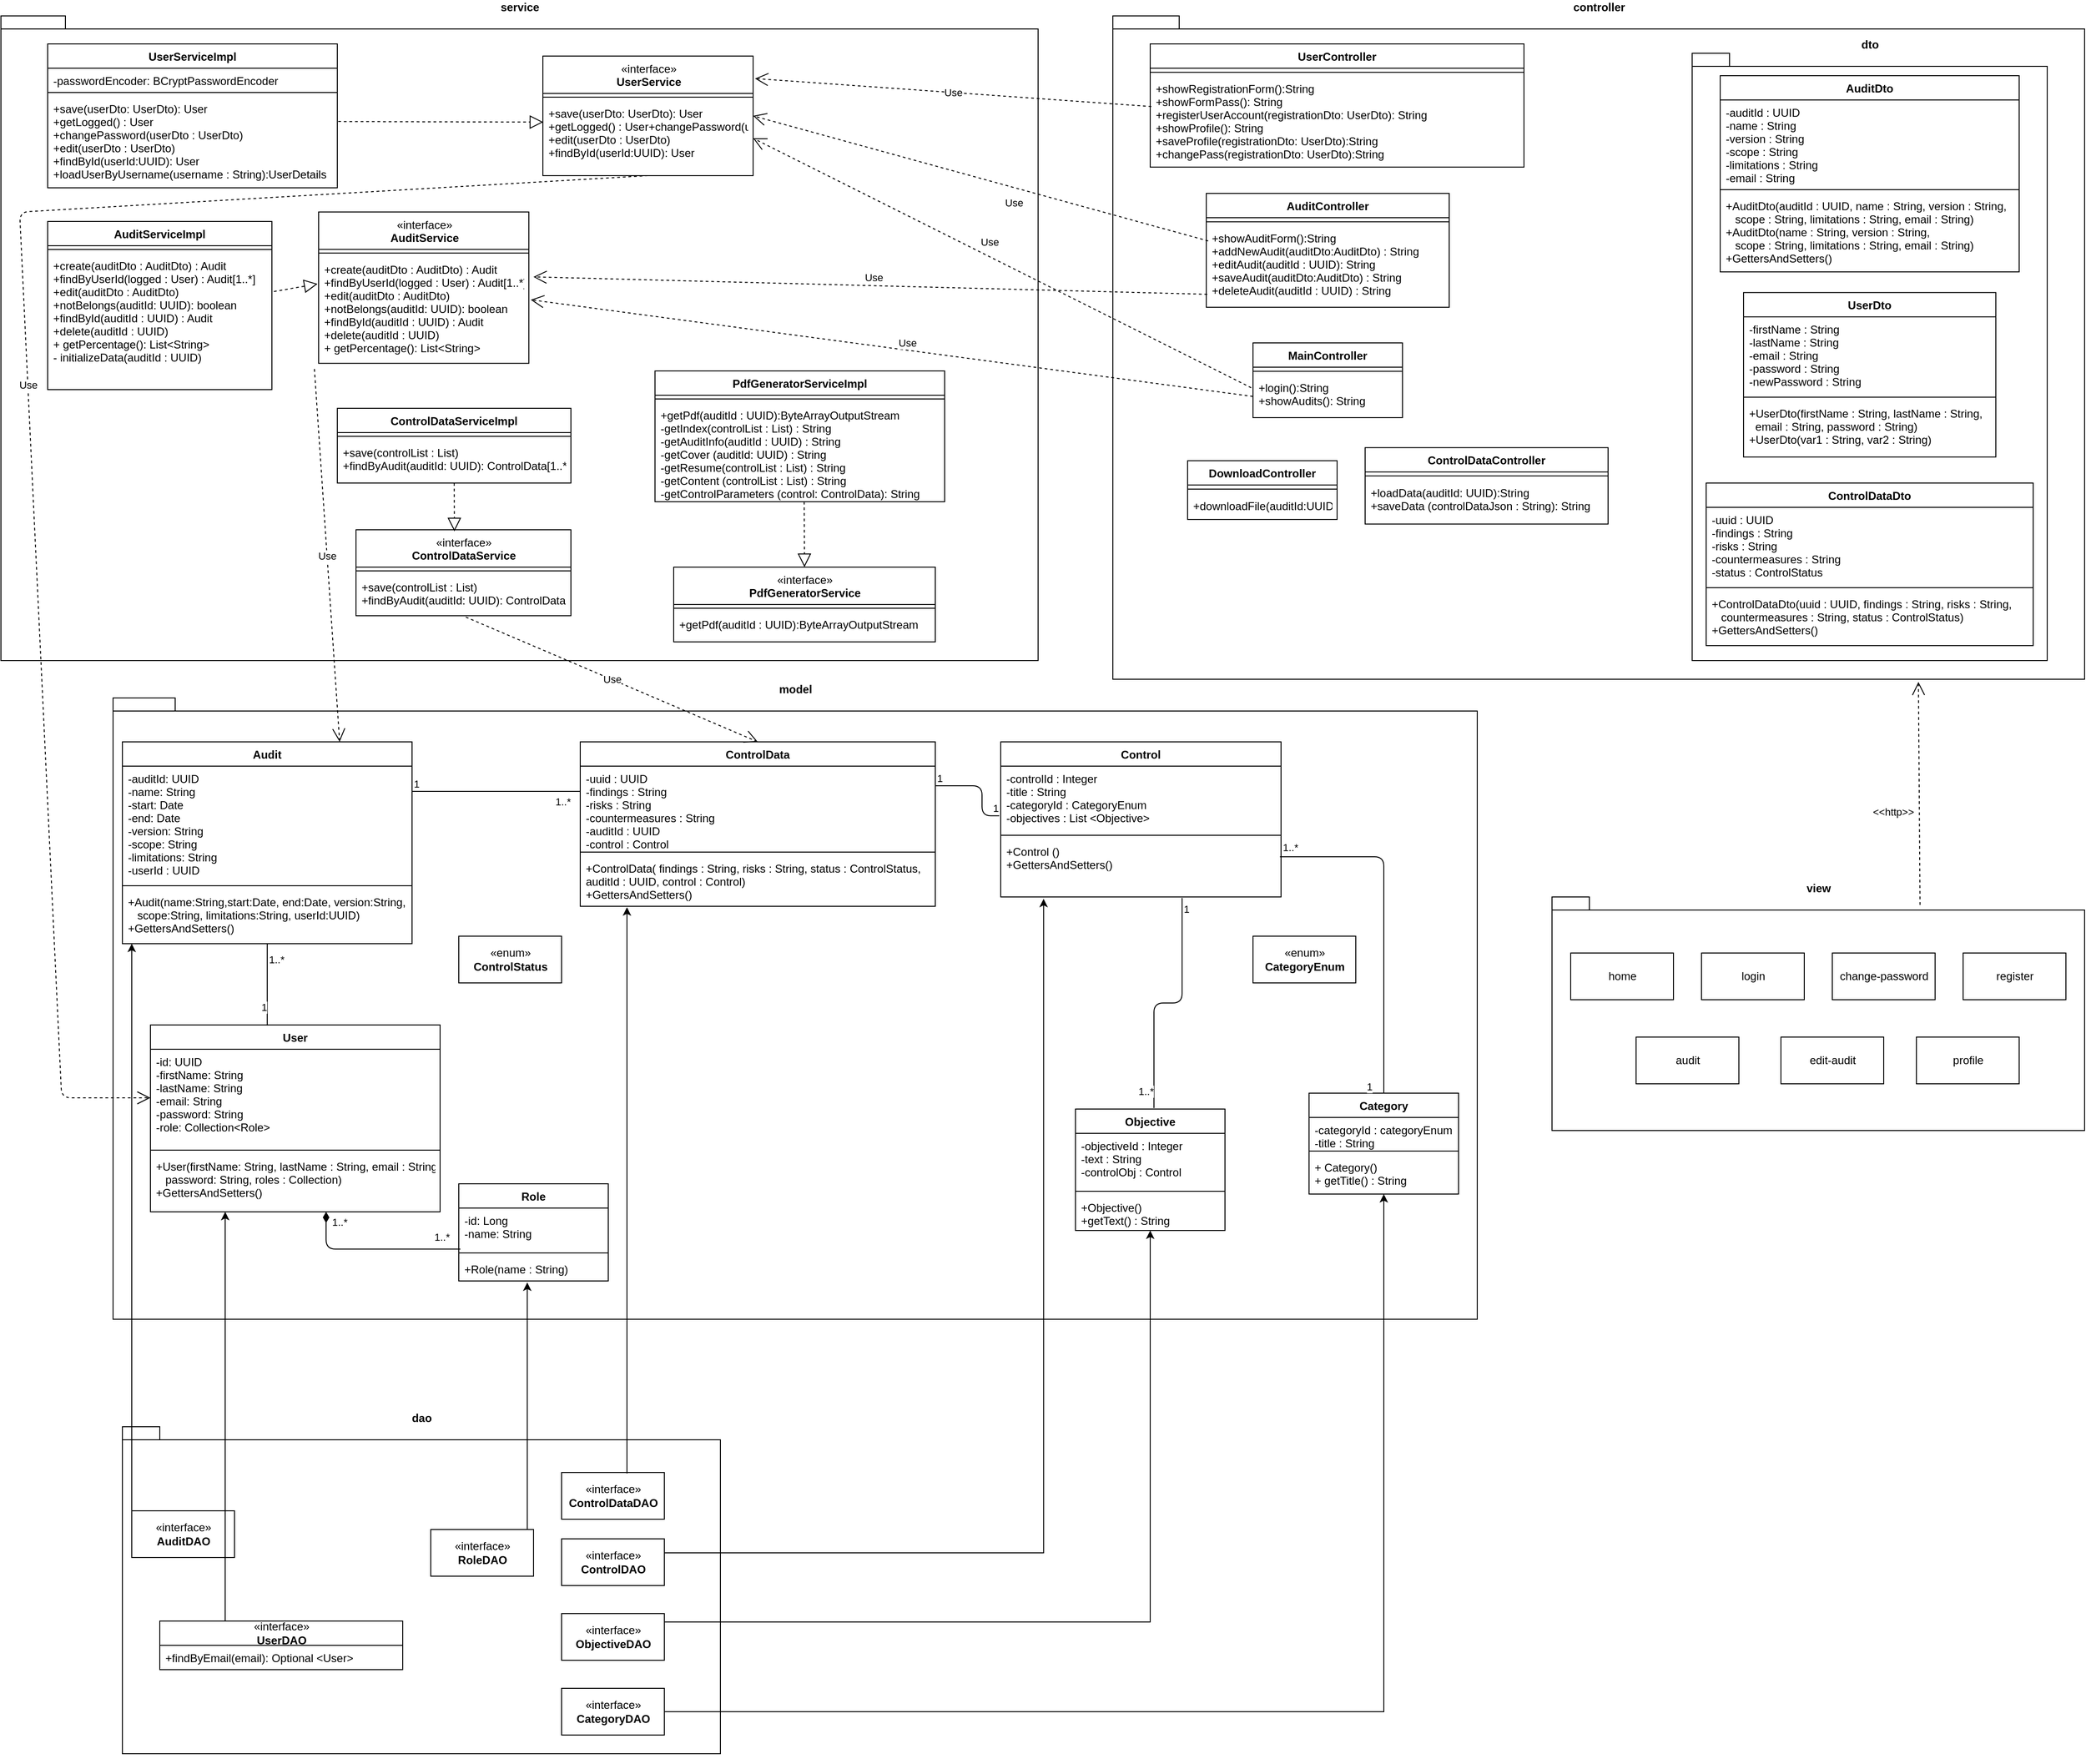 <mxfile version="14.6.13" type="github" pages="2">
  <diagram id="kV6jJbXeaDeTd83aYg1n" name="Clases">
    <mxGraphModel dx="1221" dy="1813" grid="1" gridSize="10" guides="1" tooltips="1" connect="1" arrows="1" fold="1" page="1" pageScale="1" pageWidth="1000" pageHeight="1169" math="0" shadow="0">
      <root>
        <mxCell id="0" />
        <mxCell id="1" parent="0" />
        <mxCell id="-Yj_t4PJWCOOp4zallga-45" value="&lt;div&gt;model&lt;/div&gt;" style="shape=folder;fontStyle=1;spacingTop=10;tabWidth=40;tabHeight=14;tabPosition=left;html=1;labelPosition=center;verticalLabelPosition=top;align=center;verticalAlign=bottom;horizontal=1;" parent="1" vertex="1">
          <mxGeometry x="210" y="340" width="1460" height="665" as="geometry" />
        </mxCell>
        <mxCell id="-Yj_t4PJWCOOp4zallga-46" value="User" style="swimlane;fontStyle=1;align=center;verticalAlign=top;childLayout=stackLayout;horizontal=1;startSize=26;horizontalStack=0;resizeParent=1;resizeParentMax=0;resizeLast=0;collapsible=1;marginBottom=0;" parent="1" vertex="1">
          <mxGeometry x="250" y="690" width="310" height="200" as="geometry" />
        </mxCell>
        <mxCell id="-Yj_t4PJWCOOp4zallga-47" value="-id: UUID&#xa;-firstName: String&#xa;-lastName: String&#xa;-email: String&#xa;-password: String&#xa;-role: Collection&lt;Role&gt;&#xa;" style="text;strokeColor=none;fillColor=none;align=left;verticalAlign=top;spacingLeft=4;spacingRight=4;overflow=hidden;rotatable=0;points=[[0,0.5],[1,0.5]];portConstraint=eastwest;" parent="-Yj_t4PJWCOOp4zallga-46" vertex="1">
          <mxGeometry y="26" width="310" height="104" as="geometry" />
        </mxCell>
        <mxCell id="-Yj_t4PJWCOOp4zallga-48" value="" style="line;strokeWidth=1;fillColor=none;align=left;verticalAlign=middle;spacingTop=-1;spacingLeft=3;spacingRight=3;rotatable=0;labelPosition=right;points=[];portConstraint=eastwest;" parent="-Yj_t4PJWCOOp4zallga-46" vertex="1">
          <mxGeometry y="130" width="310" height="8" as="geometry" />
        </mxCell>
        <mxCell id="-Yj_t4PJWCOOp4zallga-49" value="+User(firstName: String, lastName : String, email : String&#xa;   password: String, roles : Collection)&#xa;+GettersAndSetters()&#xa;" style="text;strokeColor=none;fillColor=none;align=left;verticalAlign=top;spacingLeft=4;spacingRight=4;overflow=hidden;rotatable=0;points=[[0,0.5],[1,0.5]];portConstraint=eastwest;" parent="-Yj_t4PJWCOOp4zallga-46" vertex="1">
          <mxGeometry y="138" width="310" height="62" as="geometry" />
        </mxCell>
        <mxCell id="-Yj_t4PJWCOOp4zallga-50" value="Audit" style="swimlane;fontStyle=1;align=center;verticalAlign=top;childLayout=stackLayout;horizontal=1;startSize=26;horizontalStack=0;resizeParent=1;resizeParentMax=0;resizeLast=0;collapsible=1;marginBottom=0;" parent="1" vertex="1">
          <mxGeometry x="220" y="387" width="310" height="216" as="geometry" />
        </mxCell>
        <mxCell id="-Yj_t4PJWCOOp4zallga-51" value="-auditId: UUID&#xa;-name: String&#xa;-start: Date&#xa;-end: Date&#xa;-version: String&#xa;-scope: String&#xa;-limitations: String&#xa;-userId : UUID&#xa;&#xa;" style="text;strokeColor=none;fillColor=none;align=left;verticalAlign=top;spacingLeft=4;spacingRight=4;overflow=hidden;rotatable=0;points=[[0,0.5],[1,0.5]];portConstraint=eastwest;" parent="-Yj_t4PJWCOOp4zallga-50" vertex="1">
          <mxGeometry y="26" width="310" height="124" as="geometry" />
        </mxCell>
        <mxCell id="-Yj_t4PJWCOOp4zallga-52" value="" style="line;strokeWidth=1;fillColor=none;align=left;verticalAlign=middle;spacingTop=-1;spacingLeft=3;spacingRight=3;rotatable=0;labelPosition=right;points=[];portConstraint=eastwest;" parent="-Yj_t4PJWCOOp4zallga-50" vertex="1">
          <mxGeometry y="150" width="310" height="8" as="geometry" />
        </mxCell>
        <mxCell id="-Yj_t4PJWCOOp4zallga-53" value="+Audit(name:String,start:Date, end:Date, version:String,&#xa;   scope:String, limitations:String, userId:UUID)&#xa;+GettersAndSetters()&#xa;" style="text;strokeColor=none;fillColor=none;align=left;verticalAlign=top;spacingLeft=4;spacingRight=4;overflow=hidden;rotatable=0;points=[[0,0.5],[1,0.5]];portConstraint=eastwest;" parent="-Yj_t4PJWCOOp4zallga-50" vertex="1">
          <mxGeometry y="158" width="310" height="58" as="geometry" />
        </mxCell>
        <mxCell id="-Yj_t4PJWCOOp4zallga-54" value="Control" style="swimlane;fontStyle=1;align=center;verticalAlign=top;childLayout=stackLayout;horizontal=1;startSize=26;horizontalStack=0;resizeParent=1;resizeParentMax=0;resizeLast=0;collapsible=1;marginBottom=0;" parent="1" vertex="1">
          <mxGeometry x="1160" y="387" width="300" height="166" as="geometry" />
        </mxCell>
        <mxCell id="-Yj_t4PJWCOOp4zallga-55" value="-controlId : Integer&#xa;-title : String&#xa;-categoryId : CategoryEnum&#xa;-objectives : List &lt;Objective&gt;&#xa;" style="text;strokeColor=none;fillColor=none;align=left;verticalAlign=top;spacingLeft=4;spacingRight=4;overflow=hidden;rotatable=0;points=[[0,0.5],[1,0.5]];portConstraint=eastwest;" parent="-Yj_t4PJWCOOp4zallga-54" vertex="1">
          <mxGeometry y="26" width="300" height="70" as="geometry" />
        </mxCell>
        <mxCell id="-Yj_t4PJWCOOp4zallga-56" value="" style="line;strokeWidth=1;fillColor=none;align=left;verticalAlign=middle;spacingTop=-1;spacingLeft=3;spacingRight=3;rotatable=0;labelPosition=right;points=[];portConstraint=eastwest;" parent="-Yj_t4PJWCOOp4zallga-54" vertex="1">
          <mxGeometry y="96" width="300" height="8" as="geometry" />
        </mxCell>
        <mxCell id="-Yj_t4PJWCOOp4zallga-57" value="+Control ()&#xa;+GettersAndSetters()&#xa;" style="text;strokeColor=none;fillColor=none;align=left;verticalAlign=top;spacingLeft=4;spacingRight=4;overflow=hidden;rotatable=0;points=[[0,0.5],[1,0.5]];portConstraint=eastwest;" parent="-Yj_t4PJWCOOp4zallga-54" vertex="1">
          <mxGeometry y="104" width="300" height="62" as="geometry" />
        </mxCell>
        <mxCell id="-Yj_t4PJWCOOp4zallga-58" value="ControlData" style="swimlane;fontStyle=1;align=center;verticalAlign=top;childLayout=stackLayout;horizontal=1;startSize=26;horizontalStack=0;resizeParent=1;resizeParentMax=0;resizeLast=0;collapsible=1;marginBottom=0;" parent="1" vertex="1">
          <mxGeometry x="710" y="387" width="380" height="176" as="geometry" />
        </mxCell>
        <mxCell id="-Yj_t4PJWCOOp4zallga-59" value="-uuid : UUID&#xa;-findings : String&#xa;-risks : String&#xa;-countermeasures : String&#xa;-auditId : UUID&#xa;-control : Control&#xa;&#xa;" style="text;strokeColor=none;fillColor=none;align=left;verticalAlign=top;spacingLeft=4;spacingRight=4;overflow=hidden;rotatable=0;points=[[0,0.5],[1,0.5]];portConstraint=eastwest;" parent="-Yj_t4PJWCOOp4zallga-58" vertex="1">
          <mxGeometry y="26" width="380" height="88" as="geometry" />
        </mxCell>
        <mxCell id="-Yj_t4PJWCOOp4zallga-60" value="" style="line;strokeWidth=1;fillColor=none;align=left;verticalAlign=middle;spacingTop=-1;spacingLeft=3;spacingRight=3;rotatable=0;labelPosition=right;points=[];portConstraint=eastwest;" parent="-Yj_t4PJWCOOp4zallga-58" vertex="1">
          <mxGeometry y="114" width="380" height="8" as="geometry" />
        </mxCell>
        <mxCell id="-Yj_t4PJWCOOp4zallga-61" value="+ControlData( findings : String, risks : String, status : ControlStatus,&#xa;auditId : UUID, control : Control)&#xa;+GettersAndSetters()&#xa;" style="text;strokeColor=none;fillColor=none;align=left;verticalAlign=top;spacingLeft=4;spacingRight=4;overflow=hidden;rotatable=0;points=[[0,0.5],[1,0.5]];portConstraint=eastwest;" parent="-Yj_t4PJWCOOp4zallga-58" vertex="1">
          <mxGeometry y="122" width="380" height="54" as="geometry" />
        </mxCell>
        <mxCell id="-Yj_t4PJWCOOp4zallga-66" value="Objective&#xa;" style="swimlane;fontStyle=1;align=center;verticalAlign=top;childLayout=stackLayout;horizontal=1;startSize=26;horizontalStack=0;resizeParent=1;resizeParentMax=0;resizeLast=0;collapsible=1;marginBottom=0;" parent="1" vertex="1">
          <mxGeometry x="1240" y="780" width="160" height="130" as="geometry" />
        </mxCell>
        <mxCell id="-Yj_t4PJWCOOp4zallga-67" value="-objectiveId : Integer&#xa;-text : String&#xa;-controlObj : Control&#xa;" style="text;strokeColor=none;fillColor=none;align=left;verticalAlign=top;spacingLeft=4;spacingRight=4;overflow=hidden;rotatable=0;points=[[0,0.5],[1,0.5]];portConstraint=eastwest;" parent="-Yj_t4PJWCOOp4zallga-66" vertex="1">
          <mxGeometry y="26" width="160" height="58" as="geometry" />
        </mxCell>
        <mxCell id="-Yj_t4PJWCOOp4zallga-68" value="" style="line;strokeWidth=1;fillColor=none;align=left;verticalAlign=middle;spacingTop=-1;spacingLeft=3;spacingRight=3;rotatable=0;labelPosition=right;points=[];portConstraint=eastwest;" parent="-Yj_t4PJWCOOp4zallga-66" vertex="1">
          <mxGeometry y="84" width="160" height="8" as="geometry" />
        </mxCell>
        <mxCell id="-Yj_t4PJWCOOp4zallga-69" value="+Objective()&#xa;+getText() : String&#xa;" style="text;strokeColor=none;fillColor=none;align=left;verticalAlign=top;spacingLeft=4;spacingRight=4;overflow=hidden;rotatable=0;points=[[0,0.5],[1,0.5]];portConstraint=eastwest;" parent="-Yj_t4PJWCOOp4zallga-66" vertex="1">
          <mxGeometry y="92" width="160" height="38" as="geometry" />
        </mxCell>
        <mxCell id="-Yj_t4PJWCOOp4zallga-70" value="Category" style="swimlane;fontStyle=1;align=center;verticalAlign=top;childLayout=stackLayout;horizontal=1;startSize=26;horizontalStack=0;resizeParent=1;resizeParentMax=0;resizeLast=0;collapsible=1;marginBottom=0;" parent="1" vertex="1">
          <mxGeometry x="1490" y="763" width="160" height="108" as="geometry" />
        </mxCell>
        <mxCell id="-Yj_t4PJWCOOp4zallga-71" value="-categoryId : categoryEnum&#xa;-title : String&#xa;" style="text;strokeColor=none;fillColor=none;align=left;verticalAlign=top;spacingLeft=4;spacingRight=4;overflow=hidden;rotatable=0;points=[[0,0.5],[1,0.5]];portConstraint=eastwest;" parent="-Yj_t4PJWCOOp4zallga-70" vertex="1">
          <mxGeometry y="26" width="160" height="32" as="geometry" />
        </mxCell>
        <mxCell id="-Yj_t4PJWCOOp4zallga-72" value="" style="line;strokeWidth=1;fillColor=none;align=left;verticalAlign=middle;spacingTop=-1;spacingLeft=3;spacingRight=3;rotatable=0;labelPosition=right;points=[];portConstraint=eastwest;" parent="-Yj_t4PJWCOOp4zallga-70" vertex="1">
          <mxGeometry y="58" width="160" height="8" as="geometry" />
        </mxCell>
        <mxCell id="-Yj_t4PJWCOOp4zallga-73" value="+ Category() &#xa;+ getTitle() : String&#xa;" style="text;strokeColor=none;fillColor=none;align=left;verticalAlign=top;spacingLeft=4;spacingRight=4;overflow=hidden;rotatable=0;points=[[0,0.5],[1,0.5]];portConstraint=eastwest;" parent="-Yj_t4PJWCOOp4zallga-70" vertex="1">
          <mxGeometry y="66" width="160" height="42" as="geometry" />
        </mxCell>
        <mxCell id="-Yj_t4PJWCOOp4zallga-74" value="Role" style="swimlane;fontStyle=1;align=center;verticalAlign=top;childLayout=stackLayout;horizontal=1;startSize=26;horizontalStack=0;resizeParent=1;resizeParentMax=0;resizeLast=0;collapsible=1;marginBottom=0;" parent="1" vertex="1">
          <mxGeometry x="580" y="860" width="160" height="104" as="geometry" />
        </mxCell>
        <mxCell id="-Yj_t4PJWCOOp4zallga-75" value="-id: Long&#xa;-name: String&#xa;" style="text;strokeColor=none;fillColor=none;align=left;verticalAlign=top;spacingLeft=4;spacingRight=4;overflow=hidden;rotatable=0;points=[[0,0.5],[1,0.5]];portConstraint=eastwest;" parent="-Yj_t4PJWCOOp4zallga-74" vertex="1">
          <mxGeometry y="26" width="160" height="44" as="geometry" />
        </mxCell>
        <mxCell id="-Yj_t4PJWCOOp4zallga-76" value="" style="line;strokeWidth=1;fillColor=none;align=left;verticalAlign=middle;spacingTop=-1;spacingLeft=3;spacingRight=3;rotatable=0;labelPosition=right;points=[];portConstraint=eastwest;" parent="-Yj_t4PJWCOOp4zallga-74" vertex="1">
          <mxGeometry y="70" width="160" height="8" as="geometry" />
        </mxCell>
        <mxCell id="-Yj_t4PJWCOOp4zallga-77" value="+Role(name : String)" style="text;strokeColor=none;fillColor=none;align=left;verticalAlign=top;spacingLeft=4;spacingRight=4;overflow=hidden;rotatable=0;points=[[0,0.5],[1,0.5]];portConstraint=eastwest;" parent="-Yj_t4PJWCOOp4zallga-74" vertex="1">
          <mxGeometry y="78" width="160" height="26" as="geometry" />
        </mxCell>
        <mxCell id="-Yj_t4PJWCOOp4zallga-78" value="«enum»&lt;br&gt;&lt;b&gt;ControlStatus&lt;/b&gt;" style="html=1;" parent="1" vertex="1">
          <mxGeometry x="580" y="595" width="110" height="50" as="geometry" />
        </mxCell>
        <mxCell id="-Yj_t4PJWCOOp4zallga-79" value="" style="endArrow=diamondThin;html=1;edgeStyle=orthogonalEdgeStyle;exitX=0.011;exitY=0.998;exitDx=0;exitDy=0;exitPerimeter=0;startArrow=none;startFill=0;endFill=1;endSize=9;" parent="1" source="-Yj_t4PJWCOOp4zallga-75" edge="1">
          <mxGeometry x="210" y="340" as="geometry">
            <mxPoint x="460" y="934" as="sourcePoint" />
            <mxPoint x="438" y="890" as="targetPoint" />
            <Array as="points">
              <mxPoint x="438" y="930" />
            </Array>
          </mxGeometry>
        </mxCell>
        <mxCell id="-Yj_t4PJWCOOp4zallga-80" value="1..*" style="edgeLabel;resizable=0;html=1;align=left;verticalAlign=bottom;" parent="-Yj_t4PJWCOOp4zallga-79" connectable="0" vertex="1">
          <mxGeometry x="-1" relative="1" as="geometry">
            <mxPoint x="-30" y="-4" as="offset" />
          </mxGeometry>
        </mxCell>
        <mxCell id="-Yj_t4PJWCOOp4zallga-81" value="1..*" style="edgeLabel;resizable=0;html=1;align=right;verticalAlign=bottom;" parent="-Yj_t4PJWCOOp4zallga-79" connectable="0" vertex="1">
          <mxGeometry x="1" relative="1" as="geometry">
            <mxPoint x="23" y="19" as="offset" />
          </mxGeometry>
        </mxCell>
        <mxCell id="-Yj_t4PJWCOOp4zallga-82" value="" style="endArrow=none;html=1;edgeStyle=orthogonalEdgeStyle;entryX=0.5;entryY=0;entryDx=0;entryDy=0;exitX=1;exitY=0.283;exitDx=0;exitDy=0;exitPerimeter=0;" parent="1" source="-Yj_t4PJWCOOp4zallga-57" target="-Yj_t4PJWCOOp4zallga-70" edge="1">
          <mxGeometry x="210" y="340" as="geometry">
            <mxPoint x="670" y="715" as="sourcePoint" />
            <mxPoint x="1010" y="489" as="targetPoint" />
            <Array as="points">
              <mxPoint x="1459" y="510" />
              <mxPoint x="1650" y="510" />
            </Array>
          </mxGeometry>
        </mxCell>
        <mxCell id="-Yj_t4PJWCOOp4zallga-83" value="1..*" style="edgeLabel;resizable=0;html=1;align=left;verticalAlign=bottom;" parent="-Yj_t4PJWCOOp4zallga-82" connectable="0" vertex="1">
          <mxGeometry x="-1" relative="1" as="geometry" />
        </mxCell>
        <mxCell id="-Yj_t4PJWCOOp4zallga-84" value="&lt;div&gt;1&lt;/div&gt;" style="edgeLabel;resizable=0;html=1;align=right;verticalAlign=bottom;" parent="-Yj_t4PJWCOOp4zallga-82" connectable="0" vertex="1">
          <mxGeometry x="1" relative="1" as="geometry">
            <mxPoint x="-12" y="1" as="offset" />
          </mxGeometry>
        </mxCell>
        <mxCell id="-Yj_t4PJWCOOp4zallga-85" value="" style="endArrow=none;html=1;edgeStyle=orthogonalEdgeStyle;entryX=-0.005;entryY=0.759;entryDx=0;entryDy=0;entryPerimeter=0;" parent="1" source="-Yj_t4PJWCOOp4zallga-59" target="-Yj_t4PJWCOOp4zallga-55" edge="1">
          <mxGeometry x="210" y="340" as="geometry">
            <mxPoint x="670" y="845" as="sourcePoint" />
            <mxPoint x="830" y="845" as="targetPoint" />
            <Array as="points">
              <mxPoint x="1140" y="434" />
              <mxPoint x="1140" y="466" />
            </Array>
          </mxGeometry>
        </mxCell>
        <mxCell id="-Yj_t4PJWCOOp4zallga-86" value="1" style="edgeLabel;resizable=0;html=1;align=left;verticalAlign=bottom;" parent="-Yj_t4PJWCOOp4zallga-85" connectable="0" vertex="1">
          <mxGeometry x="-1" relative="1" as="geometry" />
        </mxCell>
        <mxCell id="-Yj_t4PJWCOOp4zallga-87" value="1" style="edgeLabel;resizable=0;html=1;align=right;verticalAlign=bottom;" parent="-Yj_t4PJWCOOp4zallga-85" connectable="0" vertex="1">
          <mxGeometry x="1" relative="1" as="geometry" />
        </mxCell>
        <mxCell id="-Yj_t4PJWCOOp4zallga-88" value="" style="endArrow=none;html=1;edgeStyle=orthogonalEdgeStyle;exitX=0.647;exitY=1.016;exitDx=0;exitDy=0;exitPerimeter=0;entryX=0.525;entryY=-0.008;entryDx=0;entryDy=0;entryPerimeter=0;" parent="1" source="-Yj_t4PJWCOOp4zallga-57" target="-Yj_t4PJWCOOp4zallga-66" edge="1">
          <mxGeometry x="210" y="340" as="geometry">
            <mxPoint x="850" y="845" as="sourcePoint" />
            <mxPoint x="1010" y="845" as="targetPoint" />
            <Array as="points" />
          </mxGeometry>
        </mxCell>
        <mxCell id="-Yj_t4PJWCOOp4zallga-89" value="1" style="edgeLabel;resizable=0;html=1;align=left;verticalAlign=bottom;" parent="-Yj_t4PJWCOOp4zallga-88" connectable="0" vertex="1">
          <mxGeometry x="-1" relative="1" as="geometry">
            <mxPoint y="21" as="offset" />
          </mxGeometry>
        </mxCell>
        <mxCell id="-Yj_t4PJWCOOp4zallga-90" value="1..*" style="edgeLabel;resizable=0;html=1;align=right;verticalAlign=bottom;" parent="-Yj_t4PJWCOOp4zallga-88" connectable="0" vertex="1">
          <mxGeometry x="1" relative="1" as="geometry">
            <mxPoint y="-9" as="offset" />
          </mxGeometry>
        </mxCell>
        <mxCell id="-Yj_t4PJWCOOp4zallga-94" value="" style="endArrow=none;html=1;edgeStyle=orthogonalEdgeStyle;" parent="1" target="-Yj_t4PJWCOOp4zallga-58" edge="1">
          <mxGeometry x="210" y="340" as="geometry">
            <mxPoint x="530" y="440" as="sourcePoint" />
            <mxPoint x="540" y="635" as="targetPoint" />
            <Array as="points">
              <mxPoint x="530" y="440" />
            </Array>
          </mxGeometry>
        </mxCell>
        <mxCell id="-Yj_t4PJWCOOp4zallga-95" value="&lt;div&gt;1&lt;/div&gt;" style="edgeLabel;resizable=0;html=1;align=left;verticalAlign=bottom;" parent="-Yj_t4PJWCOOp4zallga-94" connectable="0" vertex="1">
          <mxGeometry x="-1" relative="1" as="geometry" />
        </mxCell>
        <mxCell id="-Yj_t4PJWCOOp4zallga-96" value="1..*" style="edgeLabel;resizable=0;html=1;align=right;verticalAlign=bottom;" parent="-Yj_t4PJWCOOp4zallga-94" connectable="0" vertex="1">
          <mxGeometry x="1" relative="1" as="geometry">
            <mxPoint x="-10" y="19" as="offset" />
          </mxGeometry>
        </mxCell>
        <mxCell id="-Yj_t4PJWCOOp4zallga-97" value="" style="endArrow=none;html=1;edgeStyle=orthogonalEdgeStyle;entryX=0.404;entryY=0.003;entryDx=0;entryDy=0;exitX=0.5;exitY=1;exitDx=0;exitDy=0;entryPerimeter=0;" parent="1" source="-Yj_t4PJWCOOp4zallga-50" target="-Yj_t4PJWCOOp4zallga-46" edge="1">
          <mxGeometry x="210" y="340" as="geometry">
            <mxPoint x="560" y="545" as="sourcePoint" />
            <mxPoint x="720" y="545" as="targetPoint" />
            <Array as="points">
              <mxPoint x="375" y="691" />
            </Array>
          </mxGeometry>
        </mxCell>
        <mxCell id="-Yj_t4PJWCOOp4zallga-98" value="1..*" style="edgeLabel;resizable=0;html=1;align=left;verticalAlign=bottom;" parent="-Yj_t4PJWCOOp4zallga-97" connectable="0" vertex="1">
          <mxGeometry x="-1" relative="1" as="geometry">
            <mxPoint y="25" as="offset" />
          </mxGeometry>
        </mxCell>
        <mxCell id="-Yj_t4PJWCOOp4zallga-99" value="1" style="edgeLabel;resizable=0;html=1;align=right;verticalAlign=bottom;" parent="-Yj_t4PJWCOOp4zallga-97" connectable="0" vertex="1">
          <mxGeometry x="1" relative="1" as="geometry">
            <mxPoint y="-11" as="offset" />
          </mxGeometry>
        </mxCell>
        <mxCell id="PlXF2UBHKI5BEwp6dY41-1" value="«enum»&lt;br&gt;&lt;b&gt;CategoryEnum&lt;/b&gt;" style="html=1;" vertex="1" parent="1">
          <mxGeometry x="1430" y="595" width="110" height="50" as="geometry" />
        </mxCell>
        <mxCell id="-Yj_t4PJWCOOp4zallga-108" value="&lt;div&gt;service&lt;/div&gt;" style="shape=folder;fontStyle=1;spacingTop=10;tabWidth=40;tabHeight=14;tabPosition=left;html=1;labelPosition=center;verticalLabelPosition=top;align=center;verticalAlign=bottom;horizontal=1;" parent="1" vertex="1">
          <mxGeometry x="90" y="-390" width="1110" height="690" as="geometry" />
        </mxCell>
        <mxCell id="-Yj_t4PJWCOOp4zallga-111" value="AuditServiceImpl&#xa;" style="swimlane;fontStyle=1;align=center;verticalAlign=top;childLayout=stackLayout;horizontal=1;startSize=26;horizontalStack=0;resizeParent=1;resizeParentMax=0;resizeLast=0;collapsible=1;marginBottom=0;" parent="1" vertex="1">
          <mxGeometry x="140" y="-170" width="240" height="180" as="geometry" />
        </mxCell>
        <mxCell id="-Yj_t4PJWCOOp4zallga-113" value="" style="line;strokeWidth=1;fillColor=none;align=left;verticalAlign=middle;spacingTop=-1;spacingLeft=3;spacingRight=3;rotatable=0;labelPosition=right;points=[];portConstraint=eastwest;" parent="-Yj_t4PJWCOOp4zallga-111" vertex="1">
          <mxGeometry y="26" width="240" height="8" as="geometry" />
        </mxCell>
        <mxCell id="-Yj_t4PJWCOOp4zallga-114" value="+create(auditDto : AuditDto) : Audit&#xa;+findByUserId(logged : User) : Audit[1..*]&#xa;+edit(auditDto : AuditDto)&#xa;+notBelongs(auditId: UUID): boolean&#xa;+findById(auditId : UUID) : Audit&#xa;+delete(auditId : UUID)&#xa;+ getPercentage(): List&lt;String&gt;&#xa;- initializeData(auditId : UUID)&#xa;&#xa;&#xa;&#xa;&#xa;" style="text;strokeColor=none;fillColor=none;align=left;verticalAlign=top;spacingLeft=4;spacingRight=4;overflow=hidden;rotatable=0;points=[[0,0.5],[1,0.5]];portConstraint=eastwest;" parent="-Yj_t4PJWCOOp4zallga-111" vertex="1">
          <mxGeometry y="34" width="240" height="146" as="geometry" />
        </mxCell>
        <mxCell id="-Yj_t4PJWCOOp4zallga-115" value="" style="endArrow=block;dashed=1;endFill=0;endSize=12;html=1;entryX=-0.005;entryY=0.254;entryDx=0;entryDy=0;exitX=1.009;exitY=0.281;exitDx=0;exitDy=0;exitPerimeter=0;entryPerimeter=0;" parent="1" source="-Yj_t4PJWCOOp4zallga-114" target="tNRHAjsADiZPEaAnYKax-23" edge="1">
          <mxGeometry x="40" y="-300" width="160" as="geometry">
            <mxPoint x="351.92" y="-62.84" as="sourcePoint" />
            <mxPoint x="470" y="213" as="targetPoint" />
          </mxGeometry>
        </mxCell>
        <mxCell id="-Yj_t4PJWCOOp4zallga-117" value="ControlDataServiceImpl&#xa;" style="swimlane;fontStyle=1;align=center;verticalAlign=top;childLayout=stackLayout;horizontal=1;startSize=26;horizontalStack=0;resizeParent=1;resizeParentMax=0;resizeLast=0;collapsible=1;marginBottom=0;" parent="1" vertex="1">
          <mxGeometry x="450" y="30" width="250" height="80" as="geometry" />
        </mxCell>
        <mxCell id="-Yj_t4PJWCOOp4zallga-119" value="" style="line;strokeWidth=1;fillColor=none;align=left;verticalAlign=middle;spacingTop=-1;spacingLeft=3;spacingRight=3;rotatable=0;labelPosition=right;points=[];portConstraint=eastwest;" parent="-Yj_t4PJWCOOp4zallga-117" vertex="1">
          <mxGeometry y="26" width="250" height="8" as="geometry" />
        </mxCell>
        <mxCell id="-Yj_t4PJWCOOp4zallga-120" value="+save(controlList : List)&#xa;+findByAudit(auditId: UUID): ControlData[1..*]&#xa;&#xa;&#xa;&#xa;" style="text;strokeColor=none;fillColor=none;align=left;verticalAlign=top;spacingLeft=4;spacingRight=4;overflow=hidden;rotatable=0;points=[[0,0.5],[1,0.5]];portConstraint=eastwest;" parent="-Yj_t4PJWCOOp4zallga-117" vertex="1">
          <mxGeometry y="34" width="250" height="46" as="geometry" />
        </mxCell>
        <mxCell id="tNRHAjsADiZPEaAnYKax-21" value="«interface»&lt;br&gt;&lt;b&gt;AuditService&lt;/b&gt;" style="swimlane;fontStyle=0;align=center;verticalAlign=top;childLayout=stackLayout;horizontal=1;startSize=40;horizontalStack=0;resizeParent=1;resizeParentMax=0;resizeLast=0;collapsible=1;marginBottom=0;html=1;" parent="1" vertex="1">
          <mxGeometry x="430" y="-180.08" width="225" height="162" as="geometry" />
        </mxCell>
        <mxCell id="tNRHAjsADiZPEaAnYKax-22" value="" style="line;strokeWidth=1;fillColor=none;align=left;verticalAlign=middle;spacingTop=-1;spacingLeft=3;spacingRight=3;rotatable=0;labelPosition=right;points=[];portConstraint=eastwest;" parent="tNRHAjsADiZPEaAnYKax-21" vertex="1">
          <mxGeometry y="40" width="225" height="8" as="geometry" />
        </mxCell>
        <mxCell id="tNRHAjsADiZPEaAnYKax-23" value="+create(auditDto : AuditDto) : Audit&#xa;+findByUserId(logged : User) : Audit[1..*]&#xa;+edit(auditDto : AuditDto)&#xa;+notBelongs(auditId: UUID): boolean&#xa;+findById(auditId : UUID) : Audit&#xa;+delete(auditId : UUID)&#xa;+ getPercentage(): List&lt;String&gt;&#xa;&#xa;" style="text;strokeColor=none;fillColor=none;align=left;verticalAlign=top;spacingLeft=4;spacingRight=4;overflow=hidden;rotatable=0;points=[[0,0.5],[1,0.5]];portConstraint=eastwest;" parent="tNRHAjsADiZPEaAnYKax-21" vertex="1">
          <mxGeometry y="48" width="225" height="114" as="geometry" />
        </mxCell>
        <mxCell id="tNRHAjsADiZPEaAnYKax-24" value="«interface»&lt;br&gt;&lt;b&gt;ControlDataService&lt;/b&gt;" style="swimlane;fontStyle=0;align=center;verticalAlign=top;childLayout=stackLayout;horizontal=1;startSize=40;horizontalStack=0;resizeParent=1;resizeParentMax=0;resizeLast=0;collapsible=1;marginBottom=0;html=1;" parent="1" vertex="1">
          <mxGeometry x="470" y="160" width="230" height="92" as="geometry" />
        </mxCell>
        <mxCell id="tNRHAjsADiZPEaAnYKax-25" value="" style="line;strokeWidth=1;fillColor=none;align=left;verticalAlign=middle;spacingTop=-1;spacingLeft=3;spacingRight=3;rotatable=0;labelPosition=right;points=[];portConstraint=eastwest;" parent="tNRHAjsADiZPEaAnYKax-24" vertex="1">
          <mxGeometry y="40" width="230" height="8" as="geometry" />
        </mxCell>
        <mxCell id="tNRHAjsADiZPEaAnYKax-26" value="+save(controlList : List)&#xa;+findByAudit(auditId: UUID): ControlData[1..*]&#xa;&#xa;" style="text;strokeColor=none;fillColor=none;align=left;verticalAlign=top;spacingLeft=4;spacingRight=4;overflow=hidden;rotatable=0;points=[[0,0.5],[1,0.5]];portConstraint=eastwest;" parent="tNRHAjsADiZPEaAnYKax-24" vertex="1">
          <mxGeometry y="48" width="230" height="44" as="geometry" />
        </mxCell>
        <mxCell id="-Yj_t4PJWCOOp4zallga-121" value="" style="endArrow=block;dashed=1;endFill=0;endSize=12;html=1;entryX=0.458;entryY=0.019;entryDx=0;entryDy=0;entryPerimeter=0;" parent="1" source="-Yj_t4PJWCOOp4zallga-120" target="tNRHAjsADiZPEaAnYKax-24" edge="1">
          <mxGeometry x="40" y="-300" width="160" as="geometry">
            <mxPoint x="280" y="793" as="sourcePoint" />
            <mxPoint x="440" y="793" as="targetPoint" />
          </mxGeometry>
        </mxCell>
        <mxCell id="-Yj_t4PJWCOOp4zallga-31" value="&lt;div&gt;controller&lt;/div&gt;" style="shape=folder;fontStyle=1;spacingTop=10;tabWidth=40;tabHeight=14;tabPosition=left;html=1;labelPosition=center;verticalLabelPosition=top;align=center;verticalAlign=bottom;horizontal=1;" parent="1" vertex="1">
          <mxGeometry x="1280" y="-390" width="1040" height="710" as="geometry" />
        </mxCell>
        <mxCell id="-Yj_t4PJWCOOp4zallga-32" value="AuditController" style="swimlane;fontStyle=1;align=center;verticalAlign=top;childLayout=stackLayout;horizontal=1;startSize=26;horizontalStack=0;resizeParent=1;resizeParentMax=0;resizeLast=0;collapsible=1;marginBottom=0;" parent="1" vertex="1">
          <mxGeometry x="1380" y="-200.003" width="260" height="121.837" as="geometry" />
        </mxCell>
        <mxCell id="-Yj_t4PJWCOOp4zallga-34" value="" style="line;strokeWidth=1;fillColor=none;align=left;verticalAlign=middle;spacingTop=-1;spacingLeft=3;spacingRight=3;rotatable=0;labelPosition=right;points=[];portConstraint=eastwest;" parent="-Yj_t4PJWCOOp4zallga-32" vertex="1">
          <mxGeometry y="26" width="260" height="8.667" as="geometry" />
        </mxCell>
        <mxCell id="-Yj_t4PJWCOOp4zallga-35" value="+showAuditForm():String&#xa;+addNewAudit(auditDto:AuditDto) : String&#xa;+editAudit(auditId : UUID): String&#xa;+saveAudit(auditDto:AuditDto) : String&#xa;+deleteAudit(auditId : UUID) : String&#xa;" style="text;strokeColor=none;fillColor=none;align=left;verticalAlign=top;spacingLeft=4;spacingRight=4;overflow=hidden;rotatable=0;points=[[0,0.5],[1,0.5]];portConstraint=eastwest;" parent="-Yj_t4PJWCOOp4zallga-32" vertex="1">
          <mxGeometry y="34.667" width="260" height="87.17" as="geometry" />
        </mxCell>
        <mxCell id="-Yj_t4PJWCOOp4zallga-1" value="" style="group" parent="1" vertex="1" connectable="0">
          <mxGeometry x="230" y="1120" width="690" height="360" as="geometry" />
        </mxCell>
        <mxCell id="-Yj_t4PJWCOOp4zallga-2" value="&lt;div&gt;dao&lt;/div&gt;" style="shape=folder;fontStyle=1;spacingTop=10;tabWidth=40;tabHeight=14;tabPosition=left;html=1;labelPosition=center;verticalLabelPosition=top;align=center;verticalAlign=bottom;horizontal=1;" parent="-Yj_t4PJWCOOp4zallga-1" vertex="1">
          <mxGeometry x="-10" width="640" height="350" as="geometry" />
        </mxCell>
        <mxCell id="-Yj_t4PJWCOOp4zallga-3" value="«interface»&lt;br&gt;&lt;b&gt;AuditDAO&lt;/b&gt;" style="html=1;" parent="-Yj_t4PJWCOOp4zallga-1" vertex="1">
          <mxGeometry y="90" width="110" height="50" as="geometry" />
        </mxCell>
        <mxCell id="-Yj_t4PJWCOOp4zallga-4" value="«interface»&lt;br&gt;&lt;b&gt;ControlDataDAO&lt;/b&gt;" style="html=1;" parent="-Yj_t4PJWCOOp4zallga-1" vertex="1">
          <mxGeometry x="460" y="49" width="110" height="50" as="geometry" />
        </mxCell>
        <mxCell id="-Yj_t4PJWCOOp4zallga-5" value="«interface»&lt;br&gt;&lt;b&gt;ControlDAO&lt;/b&gt;" style="html=1;" parent="-Yj_t4PJWCOOp4zallga-1" vertex="1">
          <mxGeometry x="460" y="120" width="110" height="50" as="geometry" />
        </mxCell>
        <mxCell id="-Yj_t4PJWCOOp4zallga-7" value="«interface»&lt;br&gt;&lt;b&gt;ObjectiveDAO&lt;/b&gt;" style="html=1;" parent="-Yj_t4PJWCOOp4zallga-1" vertex="1">
          <mxGeometry x="460" y="200" width="110" height="50" as="geometry" />
        </mxCell>
        <mxCell id="-Yj_t4PJWCOOp4zallga-8" value="«interface»&lt;br&gt;&lt;b&gt;CategoryDAO&lt;/b&gt;" style="html=1;" parent="-Yj_t4PJWCOOp4zallga-1" vertex="1">
          <mxGeometry x="460" y="280" width="110" height="50" as="geometry" />
        </mxCell>
        <mxCell id="-Yj_t4PJWCOOp4zallga-9" value="«interface»&lt;br&gt;&lt;b&gt;RoleDAO&lt;/b&gt;" style="html=1;" parent="-Yj_t4PJWCOOp4zallga-1" vertex="1">
          <mxGeometry x="320" y="110" width="110" height="50" as="geometry" />
        </mxCell>
        <mxCell id="-Yj_t4PJWCOOp4zallga-10" value="«interface»&lt;br&gt;&lt;b&gt;UserDAO&lt;/b&gt;" style="swimlane;fontStyle=0;childLayout=stackLayout;horizontal=1;startSize=26;fillColor=none;horizontalStack=0;resizeParent=1;resizeParentMax=0;resizeLast=0;collapsible=1;marginBottom=0;verticalAlign=middle;html=1;" parent="-Yj_t4PJWCOOp4zallga-1" vertex="1">
          <mxGeometry x="30" y="208" width="260" height="52" as="geometry" />
        </mxCell>
        <mxCell id="-Yj_t4PJWCOOp4zallga-11" value="+findByEmail(email): Optional &lt;User&gt;" style="text;strokeColor=none;fillColor=none;align=left;verticalAlign=top;spacingLeft=4;spacingRight=4;overflow=hidden;rotatable=0;points=[[0,0.5],[1,0.5]];portConstraint=eastwest;" parent="-Yj_t4PJWCOOp4zallga-10" vertex="1">
          <mxGeometry y="26" width="260" height="26" as="geometry" />
        </mxCell>
        <mxCell id="-Yj_t4PJWCOOp4zallga-36" value="MainController&#xa;" style="swimlane;fontStyle=1;align=center;verticalAlign=top;childLayout=stackLayout;horizontal=1;startSize=26;horizontalStack=0;resizeParent=1;resizeParentMax=0;resizeLast=0;collapsible=1;marginBottom=0;" parent="1" vertex="1">
          <mxGeometry x="1430" y="-40" width="160" height="79.997" as="geometry" />
        </mxCell>
        <mxCell id="-Yj_t4PJWCOOp4zallga-38" value="" style="line;strokeWidth=1;fillColor=none;align=left;verticalAlign=middle;spacingTop=-1;spacingLeft=3;spacingRight=3;rotatable=0;labelPosition=right;points=[];portConstraint=eastwest;" parent="-Yj_t4PJWCOOp4zallga-36" vertex="1">
          <mxGeometry y="26" width="160" height="8.667" as="geometry" />
        </mxCell>
        <mxCell id="-Yj_t4PJWCOOp4zallga-39" value="+login():String&#xa;+showAudits(): String&#xa;" style="text;strokeColor=none;fillColor=none;align=left;verticalAlign=top;spacingLeft=4;spacingRight=4;overflow=hidden;rotatable=0;points=[[0,0.5],[1,0.5]];portConstraint=eastwest;" parent="-Yj_t4PJWCOOp4zallga-36" vertex="1">
          <mxGeometry y="34.667" width="160" height="45.33" as="geometry" />
        </mxCell>
        <mxCell id="-Yj_t4PJWCOOp4zallga-100" style="edgeStyle=orthogonalEdgeStyle;rounded=0;orthogonalLoop=1;jettySize=auto;html=1;exitX=0.5;exitY=0;exitDx=0;exitDy=0;" parent="1" source="-Yj_t4PJWCOOp4zallga-3" target="-Yj_t4PJWCOOp4zallga-53" edge="1">
          <mxGeometry relative="1" as="geometry">
            <Array as="points">
              <mxPoint x="230" y="1210" />
            </Array>
          </mxGeometry>
        </mxCell>
        <mxCell id="-Yj_t4PJWCOOp4zallga-101" style="edgeStyle=orthogonalEdgeStyle;rounded=0;orthogonalLoop=1;jettySize=auto;html=1;" parent="1" source="-Yj_t4PJWCOOp4zallga-10" target="-Yj_t4PJWCOOp4zallga-49" edge="1">
          <mxGeometry relative="1" as="geometry">
            <Array as="points">
              <mxPoint x="330" y="1080" />
              <mxPoint x="330" y="1080" />
            </Array>
          </mxGeometry>
        </mxCell>
        <mxCell id="-Yj_t4PJWCOOp4zallga-102" style="edgeStyle=orthogonalEdgeStyle;rounded=0;orthogonalLoop=1;jettySize=auto;html=1;entryX=0.153;entryY=1.032;entryDx=0;entryDy=0;entryPerimeter=0;" parent="1" source="-Yj_t4PJWCOOp4zallga-5" target="-Yj_t4PJWCOOp4zallga-57" edge="1">
          <mxGeometry relative="1" as="geometry">
            <mxPoint x="790" y="531" as="targetPoint" />
            <Array as="points">
              <mxPoint x="1206" y="1255" />
            </Array>
          </mxGeometry>
        </mxCell>
        <mxCell id="-Yj_t4PJWCOOp4zallga-40" value="UserController" style="swimlane;fontStyle=1;align=center;verticalAlign=top;childLayout=stackLayout;horizontal=1;startSize=26;horizontalStack=0;resizeParent=1;resizeParentMax=0;resizeLast=0;collapsible=1;marginBottom=0;" parent="1" vertex="1">
          <mxGeometry x="1320" y="-360" width="400" height="131.837" as="geometry" />
        </mxCell>
        <mxCell id="-Yj_t4PJWCOOp4zallga-42" value="" style="line;strokeWidth=1;fillColor=none;align=left;verticalAlign=middle;spacingTop=-1;spacingLeft=3;spacingRight=3;rotatable=0;labelPosition=right;points=[];portConstraint=eastwest;" parent="-Yj_t4PJWCOOp4zallga-40" vertex="1">
          <mxGeometry y="26" width="400" height="8.667" as="geometry" />
        </mxCell>
        <mxCell id="-Yj_t4PJWCOOp4zallga-43" value="+showRegistrationForm():String&#xa;+showFormPass(): String&#xa;+registerUserAccount(registrationDto: UserDto): String&#xa;+showProfile(): String&#xa;+saveProfile(registrationDto: UserDto):String&#xa;+changePass(registrationDto: UserDto):String&#xa;" style="text;strokeColor=none;fillColor=none;align=left;verticalAlign=top;spacingLeft=4;spacingRight=4;overflow=hidden;rotatable=0;points=[[0,0.5],[1,0.5]];portConstraint=eastwest;" parent="-Yj_t4PJWCOOp4zallga-40" vertex="1">
          <mxGeometry y="34.667" width="400" height="97.17" as="geometry" />
        </mxCell>
        <mxCell id="-Yj_t4PJWCOOp4zallga-103" style="edgeStyle=orthogonalEdgeStyle;rounded=0;orthogonalLoop=1;jettySize=auto;html=1;" parent="1" edge="1">
          <mxGeometry relative="1" as="geometry">
            <Array as="points">
              <mxPoint x="760" y="1169" />
              <mxPoint x="760" y="564" />
            </Array>
            <mxPoint x="760" y="564" as="targetPoint" />
            <mxPoint x="760" y="1170" as="sourcePoint" />
          </mxGeometry>
        </mxCell>
        <mxCell id="tNRHAjsADiZPEaAnYKax-1" value="DownloadController" style="swimlane;fontStyle=1;align=center;verticalAlign=top;childLayout=stackLayout;horizontal=1;startSize=26;horizontalStack=0;resizeParent=1;resizeParentMax=0;resizeLast=0;collapsible=1;marginBottom=0;" parent="1" vertex="1">
          <mxGeometry x="1360" y="86.167" width="160" height="62.833" as="geometry" />
        </mxCell>
        <mxCell id="tNRHAjsADiZPEaAnYKax-3" value="" style="line;strokeWidth=1;fillColor=none;align=left;verticalAlign=middle;spacingTop=-1;spacingLeft=3;spacingRight=3;rotatable=0;labelPosition=right;points=[];portConstraint=eastwest;" parent="tNRHAjsADiZPEaAnYKax-1" vertex="1">
          <mxGeometry y="26" width="160" height="8.667" as="geometry" />
        </mxCell>
        <mxCell id="tNRHAjsADiZPEaAnYKax-4" value="+downloadFile(auditId:UUID)" style="text;strokeColor=none;fillColor=none;align=left;verticalAlign=top;spacingLeft=4;spacingRight=4;overflow=hidden;rotatable=0;points=[[0,0.5],[1,0.5]];portConstraint=eastwest;" parent="tNRHAjsADiZPEaAnYKax-1" vertex="1">
          <mxGeometry y="34.667" width="160" height="28.167" as="geometry" />
        </mxCell>
        <mxCell id="-Yj_t4PJWCOOp4zallga-105" style="edgeStyle=orthogonalEdgeStyle;rounded=0;orthogonalLoop=1;jettySize=auto;html=1;entryX=0.5;entryY=1;entryDx=0;entryDy=0;" parent="1" source="-Yj_t4PJWCOOp4zallga-7" target="-Yj_t4PJWCOOp4zallga-66" edge="1">
          <mxGeometry relative="1" as="geometry">
            <Array as="points">
              <mxPoint x="1320" y="1329" />
            </Array>
          </mxGeometry>
        </mxCell>
        <mxCell id="-Yj_t4PJWCOOp4zallga-106" style="edgeStyle=orthogonalEdgeStyle;rounded=0;orthogonalLoop=1;jettySize=auto;html=1;exitX=0.5;exitY=0;exitDx=0;exitDy=0;entryX=0.458;entryY=1.064;entryDx=0;entryDy=0;entryPerimeter=0;" parent="1" source="-Yj_t4PJWCOOp4zallga-9" edge="1" target="-Yj_t4PJWCOOp4zallga-77">
          <mxGeometry relative="1" as="geometry">
            <mxPoint x="465" y="974" as="targetPoint" />
            <Array as="points">
              <mxPoint x="653" y="1230" />
            </Array>
          </mxGeometry>
        </mxCell>
        <mxCell id="-Yj_t4PJWCOOp4zallga-122" style="edgeStyle=orthogonalEdgeStyle;rounded=0;orthogonalLoop=1;jettySize=auto;html=1;exitX=1;exitY=0.5;exitDx=0;exitDy=0;" parent="1" source="-Yj_t4PJWCOOp4zallga-8" target="-Yj_t4PJWCOOp4zallga-73" edge="1">
          <mxGeometry relative="1" as="geometry">
            <Array as="points">
              <mxPoint x="1570" y="1425" />
            </Array>
            <mxPoint x="920" y="1276" as="sourcePoint" />
            <mxPoint x="1106.96" y="745.002" as="targetPoint" />
          </mxGeometry>
        </mxCell>
        <mxCell id="-Yj_t4PJWCOOp4zallga-123" value="Use" style="endArrow=open;endSize=12;dashed=1;html=1;entryX=0;entryY=0.5;entryDx=0;entryDy=0;exitX=0.5;exitY=1;exitDx=0;exitDy=0;exitPerimeter=0;" parent="1" source="tNRHAjsADiZPEaAnYKax-20" target="-Yj_t4PJWCOOp4zallga-47" edge="1">
          <mxGeometry width="160" relative="1" as="geometry">
            <mxPoint x="90" y="300" as="sourcePoint" />
            <mxPoint x="1340" y="860" as="targetPoint" />
            <Array as="points">
              <mxPoint x="110" y="-180" />
              <mxPoint x="155" y="768" />
            </Array>
          </mxGeometry>
        </mxCell>
        <mxCell id="-Yj_t4PJWCOOp4zallga-124" value="Use" style="endArrow=open;endSize=12;dashed=1;html=1;exitX=-0.02;exitY=1.053;exitDx=0;exitDy=0;entryX=0.75;entryY=0;entryDx=0;entryDy=0;exitPerimeter=0;" parent="1" source="tNRHAjsADiZPEaAnYKax-23" target="-Yj_t4PJWCOOp4zallga-50" edge="1">
          <mxGeometry width="160" relative="1" as="geometry">
            <mxPoint x="670" y="270" as="sourcePoint" />
            <mxPoint x="830" y="270" as="targetPoint" />
          </mxGeometry>
        </mxCell>
        <mxCell id="-Yj_t4PJWCOOp4zallga-125" value="Use" style="endArrow=open;endSize=12;dashed=1;html=1;exitX=0.511;exitY=1.033;exitDx=0;exitDy=0;entryX=0.5;entryY=0;entryDx=0;entryDy=0;exitPerimeter=0;" parent="1" source="tNRHAjsADiZPEaAnYKax-26" target="-Yj_t4PJWCOOp4zallga-58" edge="1">
          <mxGeometry width="160" relative="1" as="geometry">
            <mxPoint x="345" y="190" as="sourcePoint" />
            <mxPoint x="310" y="397" as="targetPoint" />
          </mxGeometry>
        </mxCell>
        <mxCell id="-Yj_t4PJWCOOp4zallga-131" value="Use" style="endArrow=open;endSize=12;dashed=1;html=1;exitX=0.004;exitY=0.841;exitDx=0;exitDy=0;entryX=1.022;entryY=0.188;entryDx=0;entryDy=0;exitPerimeter=0;entryPerimeter=0;" parent="1" source="-Yj_t4PJWCOOp4zallga-35" target="tNRHAjsADiZPEaAnYKax-23" edge="1">
          <mxGeometry x="-0.009" y="-9" width="160" relative="1" as="geometry">
            <mxPoint x="791.3" y="-140.822" as="sourcePoint" />
            <mxPoint x="704.58" y="53.5" as="targetPoint" />
            <mxPoint as="offset" />
          </mxGeometry>
        </mxCell>
        <mxCell id="-Yj_t4PJWCOOp4zallga-132" value="Use" style="endArrow=open;endSize=12;dashed=1;html=1;exitX=0.003;exitY=0.333;exitDx=0;exitDy=0;entryX=1.009;entryY=0.188;entryDx=0;entryDy=0;exitPerimeter=0;entryPerimeter=0;" parent="1" source="-Yj_t4PJWCOOp4zallga-43" target="tNRHAjsADiZPEaAnYKax-17" edge="1">
          <mxGeometry width="160" relative="1" as="geometry">
            <mxPoint x="755" y="-183.917" as="sourcePoint" />
            <mxPoint x="415" y="-170" as="targetPoint" />
          </mxGeometry>
        </mxCell>
        <mxCell id="-Yj_t4PJWCOOp4zallga-133" value="&amp;lt;&amp;lt;http&amp;gt;&amp;gt;" style="endArrow=open;endSize=12;dashed=1;html=1;exitX=0.691;exitY=0.034;exitDx=0;exitDy=0;exitPerimeter=0;entryX=0.829;entryY=1.004;entryDx=0;entryDy=0;entryPerimeter=0;" parent="1" source="-Yj_t4PJWCOOp4zallga-13" target="-Yj_t4PJWCOOp4zallga-31" edge="1">
          <mxGeometry x="-0.167" y="28" width="160" relative="1" as="geometry">
            <mxPoint x="2345.8" y="279.998" as="sourcePoint" />
            <mxPoint x="1870" y="281.82" as="targetPoint" />
            <mxPoint as="offset" />
          </mxGeometry>
        </mxCell>
        <mxCell id="tNRHAjsADiZPEaAnYKax-9" value="ControlDataController" style="swimlane;fontStyle=1;align=center;verticalAlign=top;childLayout=stackLayout;horizontal=1;startSize=26;horizontalStack=0;resizeParent=1;resizeParentMax=0;resizeLast=0;collapsible=1;marginBottom=0;" parent="1" vertex="1">
          <mxGeometry x="1550" y="72.09" width="260" height="81.837" as="geometry" />
        </mxCell>
        <mxCell id="tNRHAjsADiZPEaAnYKax-11" value="" style="line;strokeWidth=1;fillColor=none;align=left;verticalAlign=middle;spacingTop=-1;spacingLeft=3;spacingRight=3;rotatable=0;labelPosition=right;points=[];portConstraint=eastwest;" parent="tNRHAjsADiZPEaAnYKax-9" vertex="1">
          <mxGeometry y="26" width="260" height="8.667" as="geometry" />
        </mxCell>
        <mxCell id="tNRHAjsADiZPEaAnYKax-12" value="+loadData(auditId: UUID):String&#xa;+saveData (controlDataJson : String): String&#xa;" style="text;strokeColor=none;fillColor=none;align=left;verticalAlign=top;spacingLeft=4;spacingRight=4;overflow=hidden;rotatable=0;points=[[0,0.5],[1,0.5]];portConstraint=eastwest;" parent="tNRHAjsADiZPEaAnYKax-9" vertex="1">
          <mxGeometry y="34.667" width="260" height="47.17" as="geometry" />
        </mxCell>
        <mxCell id="tNRHAjsADiZPEaAnYKax-13" value="Use" style="endArrow=open;endSize=12;dashed=1;html=1;exitX=0;exitY=0.5;exitDx=0;exitDy=0;entryX=1.009;entryY=0.403;entryDx=0;entryDy=0;entryPerimeter=0;" parent="1" source="-Yj_t4PJWCOOp4zallga-39" target="tNRHAjsADiZPEaAnYKax-23" edge="1">
          <mxGeometry x="-0.04" y="-8" width="160" relative="1" as="geometry">
            <mxPoint x="850.8" y="-96.822" as="sourcePoint" />
            <mxPoint x="415" y="11" as="targetPoint" />
            <mxPoint as="offset" />
          </mxGeometry>
        </mxCell>
        <mxCell id="tNRHAjsADiZPEaAnYKax-14" value="Use" style="endArrow=open;endSize=12;dashed=1;html=1;exitX=-0.012;exitY=0.294;exitDx=0;exitDy=0;entryX=1;entryY=0.5;entryDx=0;entryDy=0;exitPerimeter=0;" parent="1" source="-Yj_t4PJWCOOp4zallga-39" target="tNRHAjsADiZPEaAnYKax-20" edge="1">
          <mxGeometry x="0.075" y="-14" width="160" relative="1" as="geometry">
            <mxPoint x="850" y="17.332" as="sourcePoint" />
            <mxPoint x="415" y="23.5" as="targetPoint" />
            <Array as="points" />
            <mxPoint as="offset" />
          </mxGeometry>
        </mxCell>
        <mxCell id="tNRHAjsADiZPEaAnYKax-15" value="Use" style="endArrow=open;endSize=12;dashed=1;html=1;exitX=0.008;exitY=0.186;exitDx=0;exitDy=0;entryX=1;entryY=0.5;entryDx=0;entryDy=0;exitPerimeter=0;" parent="1" source="-Yj_t4PJWCOOp4zallga-35" target="tNRHAjsADiZPEaAnYKax-17" edge="1">
          <mxGeometry x="-0.164" y="16" width="160" relative="1" as="geometry">
            <mxPoint x="811.04" y="-27.937" as="sourcePoint" />
            <mxPoint x="415" y="11" as="targetPoint" />
            <mxPoint as="offset" />
            <Array as="points" />
          </mxGeometry>
        </mxCell>
        <mxCell id="-Yj_t4PJWCOOp4zallga-130" value="" style="endArrow=block;dashed=1;endFill=0;endSize=12;html=1;entryX=0.002;entryY=0.284;entryDx=0;entryDy=0;exitX=1.003;exitY=0.276;exitDx=0;exitDy=0;entryPerimeter=0;exitPerimeter=0;" parent="1" source="-Yj_t4PJWCOOp4zallga-129" target="tNRHAjsADiZPEaAnYKax-20" edge="1">
          <mxGeometry width="160" relative="1" as="geometry">
            <mxPoint x="320" y="230" as="sourcePoint" />
            <mxPoint x="480" y="230" as="targetPoint" />
          </mxGeometry>
        </mxCell>
        <mxCell id="tNRHAjsADiZPEaAnYKax-17" value="«interface»&lt;br&gt;&lt;b&gt;UserService&lt;/b&gt;" style="swimlane;fontStyle=0;align=center;verticalAlign=top;childLayout=stackLayout;horizontal=1;startSize=40;horizontalStack=0;resizeParent=1;resizeParentMax=0;resizeLast=0;collapsible=1;marginBottom=0;html=1;" parent="1" vertex="1">
          <mxGeometry x="670" y="-347" width="225" height="128" as="geometry" />
        </mxCell>
        <mxCell id="tNRHAjsADiZPEaAnYKax-19" value="" style="line;strokeWidth=1;fillColor=none;align=left;verticalAlign=middle;spacingTop=-1;spacingLeft=3;spacingRight=3;rotatable=0;labelPosition=right;points=[];portConstraint=eastwest;" parent="tNRHAjsADiZPEaAnYKax-17" vertex="1">
          <mxGeometry y="40" width="225" height="8" as="geometry" />
        </mxCell>
        <mxCell id="tNRHAjsADiZPEaAnYKax-20" value="+save(userDto: UserDto): User&#xa;+getLogged() : User+changePassword(userDto : UserDto)&#xa;+edit(userDto : UserDto)&#xa;+findById(userId:UUID): User&#xa;" style="text;strokeColor=none;fillColor=none;align=left;verticalAlign=top;spacingLeft=4;spacingRight=4;overflow=hidden;rotatable=0;points=[[0,0.5],[1,0.5]];portConstraint=eastwest;" parent="tNRHAjsADiZPEaAnYKax-17" vertex="1">
          <mxGeometry y="48" width="225" height="80" as="geometry" />
        </mxCell>
        <mxCell id="-Yj_t4PJWCOOp4zallga-126" value="UserServiceImpl&#xa;" style="swimlane;fontStyle=1;align=center;verticalAlign=top;childLayout=stackLayout;horizontal=1;startSize=26;horizontalStack=0;resizeParent=1;resizeParentMax=0;resizeLast=0;collapsible=1;marginBottom=0;" parent="1" vertex="1">
          <mxGeometry x="140" y="-360" width="310" height="154" as="geometry" />
        </mxCell>
        <mxCell id="-Yj_t4PJWCOOp4zallga-127" value="-passwordEncoder: BCryptPasswordEncoder" style="text;strokeColor=none;fillColor=none;align=left;verticalAlign=top;spacingLeft=4;spacingRight=4;overflow=hidden;rotatable=0;points=[[0,0.5],[1,0.5]];portConstraint=eastwest;" parent="-Yj_t4PJWCOOp4zallga-126" vertex="1">
          <mxGeometry y="26" width="310" height="22" as="geometry" />
        </mxCell>
        <mxCell id="-Yj_t4PJWCOOp4zallga-128" value="" style="line;strokeWidth=1;fillColor=none;align=left;verticalAlign=middle;spacingTop=-1;spacingLeft=3;spacingRight=3;rotatable=0;labelPosition=right;points=[];portConstraint=eastwest;" parent="-Yj_t4PJWCOOp4zallga-126" vertex="1">
          <mxGeometry y="48" width="310" height="8" as="geometry" />
        </mxCell>
        <mxCell id="-Yj_t4PJWCOOp4zallga-129" value="+save(userDto: UserDto): User&#xa;+getLogged() : User&#xa;+changePassword(userDto : UserDto)&#xa;+edit(userDto : UserDto)&#xa;+findById(userId:UUID): User&#xa;+loadUserByUsername(username : String):UserDetails&#xa;&#xa;&#xa;&#xa;" style="text;strokeColor=none;fillColor=none;align=left;verticalAlign=top;spacingLeft=4;spacingRight=4;overflow=hidden;rotatable=0;points=[[0,0.5],[1,0.5]];portConstraint=eastwest;" parent="-Yj_t4PJWCOOp4zallga-126" vertex="1">
          <mxGeometry y="56" width="310" height="98" as="geometry" />
        </mxCell>
        <mxCell id="tNRHAjsADiZPEaAnYKax-27" value="«interface»&lt;br&gt;&lt;b&gt;PdfGeneratorService&lt;/b&gt;" style="swimlane;fontStyle=0;align=center;verticalAlign=top;childLayout=stackLayout;horizontal=1;startSize=40;horizontalStack=0;resizeParent=1;resizeParentMax=0;resizeLast=0;collapsible=1;marginBottom=0;html=1;" parent="1" vertex="1">
          <mxGeometry x="810" y="200" width="280" height="80" as="geometry" />
        </mxCell>
        <mxCell id="tNRHAjsADiZPEaAnYKax-28" value="" style="line;strokeWidth=1;fillColor=none;align=left;verticalAlign=middle;spacingTop=-1;spacingLeft=3;spacingRight=3;rotatable=0;labelPosition=right;points=[];portConstraint=eastwest;" parent="tNRHAjsADiZPEaAnYKax-27" vertex="1">
          <mxGeometry y="40" width="280" height="8" as="geometry" />
        </mxCell>
        <mxCell id="tNRHAjsADiZPEaAnYKax-29" value="+getPdf(auditId : UUID):ByteArrayOutputStream&#xa;&#xa;" style="text;strokeColor=none;fillColor=none;align=left;verticalAlign=top;spacingLeft=4;spacingRight=4;overflow=hidden;rotatable=0;points=[[0,0.5],[1,0.5]];portConstraint=eastwest;" parent="tNRHAjsADiZPEaAnYKax-27" vertex="1">
          <mxGeometry y="48" width="280" height="32" as="geometry" />
        </mxCell>
        <mxCell id="tNRHAjsADiZPEaAnYKax-30" value="PdfGeneratorServiceImpl&#xa;" style="swimlane;fontStyle=1;align=center;verticalAlign=top;childLayout=stackLayout;horizontal=1;startSize=26;horizontalStack=0;resizeParent=1;resizeParentMax=0;resizeLast=0;collapsible=1;marginBottom=0;" parent="1" vertex="1">
          <mxGeometry x="790" y="-10" width="310" height="140" as="geometry" />
        </mxCell>
        <mxCell id="tNRHAjsADiZPEaAnYKax-32" value="" style="line;strokeWidth=1;fillColor=none;align=left;verticalAlign=middle;spacingTop=-1;spacingLeft=3;spacingRight=3;rotatable=0;labelPosition=right;points=[];portConstraint=eastwest;" parent="tNRHAjsADiZPEaAnYKax-30" vertex="1">
          <mxGeometry y="26" width="310" height="8" as="geometry" />
        </mxCell>
        <mxCell id="tNRHAjsADiZPEaAnYKax-33" value="+getPdf(auditId : UUID):ByteArrayOutputStream&#xa;-getIndex(controlList : List) : String&#xa;-getAuditInfo(auditId : UUID) : String&#xa;-getCover (auditId: UUID) : String&#xa;-getResume(controlList : List) : String&#xa;-getContent (controlList : List) : String&#xa;-getControlParameters (control: ControlData): String&#xa;&#xa;" style="text;strokeColor=none;fillColor=none;align=left;verticalAlign=top;spacingLeft=4;spacingRight=4;overflow=hidden;rotatable=0;points=[[0,0.5],[1,0.5]];portConstraint=eastwest;" parent="tNRHAjsADiZPEaAnYKax-30" vertex="1">
          <mxGeometry y="34" width="310" height="106" as="geometry" />
        </mxCell>
        <mxCell id="tNRHAjsADiZPEaAnYKax-34" value="" style="endArrow=block;dashed=1;endFill=0;endSize=12;html=1;entryX=0.5;entryY=0;entryDx=0;entryDy=0;exitX=0.515;exitY=1;exitDx=0;exitDy=0;exitPerimeter=0;" parent="1" source="tNRHAjsADiZPEaAnYKax-33" target="tNRHAjsADiZPEaAnYKax-27" edge="1">
          <mxGeometry x="50" y="-290" width="160" as="geometry">
            <mxPoint x="560.075" y="126" as="sourcePoint" />
            <mxPoint x="560.34" y="171.748" as="targetPoint" />
          </mxGeometry>
        </mxCell>
        <mxCell id="PlXF2UBHKI5BEwp6dY41-3" value="dto" style="shape=folder;fontStyle=1;spacingTop=10;tabWidth=40;tabHeight=14;tabPosition=left;html=1;labelPosition=center;verticalLabelPosition=top;align=center;verticalAlign=bottom;horizontal=1;" vertex="1" parent="1">
          <mxGeometry x="1900" y="-350" width="380" height="650" as="geometry" />
        </mxCell>
        <mxCell id="-Yj_t4PJWCOOp4zallga-13" value="view" style="shape=folder;fontStyle=1;spacingTop=10;tabWidth=40;tabHeight=14;tabPosition=left;html=1;labelPosition=center;verticalLabelPosition=top;align=center;verticalAlign=bottom;horizontal=1;" parent="1" vertex="1">
          <mxGeometry x="1750" y="553" width="570" height="250" as="geometry" />
        </mxCell>
        <mxCell id="PlXF2UBHKI5BEwp6dY41-4" value="login" style="html=1;" vertex="1" parent="1">
          <mxGeometry x="1910" y="613" width="110" height="50" as="geometry" />
        </mxCell>
        <mxCell id="PlXF2UBHKI5BEwp6dY41-5" value="register" style="html=1;" vertex="1" parent="1">
          <mxGeometry x="2190" y="613" width="110" height="50" as="geometry" />
        </mxCell>
        <mxCell id="PlXF2UBHKI5BEwp6dY41-6" value="home" style="html=1;" vertex="1" parent="1">
          <mxGeometry x="1770" y="613" width="110" height="50" as="geometry" />
        </mxCell>
        <mxCell id="PlXF2UBHKI5BEwp6dY41-7" value="audit" style="html=1;" vertex="1" parent="1">
          <mxGeometry x="1840" y="703" width="110" height="50" as="geometry" />
        </mxCell>
        <mxCell id="PlXF2UBHKI5BEwp6dY41-8" value="edit-audit" style="html=1;" vertex="1" parent="1">
          <mxGeometry x="1995" y="703" width="110" height="50" as="geometry" />
        </mxCell>
        <mxCell id="PlXF2UBHKI5BEwp6dY41-9" value="change-password" style="html=1;" vertex="1" parent="1">
          <mxGeometry x="2050" y="613" width="110" height="50" as="geometry" />
        </mxCell>
        <mxCell id="PlXF2UBHKI5BEwp6dY41-10" value="profile" style="html=1;" vertex="1" parent="1">
          <mxGeometry x="2140" y="703" width="110" height="50" as="geometry" />
        </mxCell>
        <mxCell id="PlXF2UBHKI5BEwp6dY41-11" value="AuditDto" style="swimlane;fontStyle=1;align=center;verticalAlign=top;childLayout=stackLayout;horizontal=1;startSize=26;horizontalStack=0;resizeParent=1;resizeParentMax=0;resizeLast=0;collapsible=1;marginBottom=0;" vertex="1" parent="1">
          <mxGeometry x="1930" y="-326" width="320" height="210" as="geometry" />
        </mxCell>
        <mxCell id="PlXF2UBHKI5BEwp6dY41-12" value="-auditId : UUID&#xa;-name : String&#xa;-version : String&#xa;-scope : String&#xa;-limitations : String&#xa;-email : String&#xa;" style="text;strokeColor=none;fillColor=none;align=left;verticalAlign=top;spacingLeft=4;spacingRight=4;overflow=hidden;rotatable=0;points=[[0,0.5],[1,0.5]];portConstraint=eastwest;" vertex="1" parent="PlXF2UBHKI5BEwp6dY41-11">
          <mxGeometry y="26" width="320" height="92" as="geometry" />
        </mxCell>
        <mxCell id="PlXF2UBHKI5BEwp6dY41-13" value="" style="line;strokeWidth=1;fillColor=none;align=left;verticalAlign=middle;spacingTop=-1;spacingLeft=3;spacingRight=3;rotatable=0;labelPosition=right;points=[];portConstraint=eastwest;" vertex="1" parent="PlXF2UBHKI5BEwp6dY41-11">
          <mxGeometry y="118" width="320" height="8" as="geometry" />
        </mxCell>
        <mxCell id="PlXF2UBHKI5BEwp6dY41-14" value="+AuditDto(auditId : UUID, name : String, version : String, &#xa;   scope : String, limitations : String, email : String)&#xa;+AuditDto(name : String, version : String, &#xa;   scope : String, limitations : String, email : String)&#xa;+GettersAndSetters()&#xa;" style="text;strokeColor=none;fillColor=none;align=left;verticalAlign=top;spacingLeft=4;spacingRight=4;overflow=hidden;rotatable=0;points=[[0,0.5],[1,0.5]];portConstraint=eastwest;" vertex="1" parent="PlXF2UBHKI5BEwp6dY41-11">
          <mxGeometry y="126" width="320" height="84" as="geometry" />
        </mxCell>
        <mxCell id="PlXF2UBHKI5BEwp6dY41-15" value="UserDto" style="swimlane;fontStyle=1;align=center;verticalAlign=top;childLayout=stackLayout;horizontal=1;startSize=26;horizontalStack=0;resizeParent=1;resizeParentMax=0;resizeLast=0;collapsible=1;marginBottom=0;" vertex="1" parent="1">
          <mxGeometry x="1955" y="-93.91" width="270" height="176" as="geometry" />
        </mxCell>
        <mxCell id="PlXF2UBHKI5BEwp6dY41-16" value="-firstName : String&#xa;-lastName : String&#xa;-email : String&#xa;-password : String&#xa;-newPassword : String&#xa;" style="text;strokeColor=none;fillColor=none;align=left;verticalAlign=top;spacingLeft=4;spacingRight=4;overflow=hidden;rotatable=0;points=[[0,0.5],[1,0.5]];portConstraint=eastwest;" vertex="1" parent="PlXF2UBHKI5BEwp6dY41-15">
          <mxGeometry y="26" width="270" height="82" as="geometry" />
        </mxCell>
        <mxCell id="PlXF2UBHKI5BEwp6dY41-17" value="" style="line;strokeWidth=1;fillColor=none;align=left;verticalAlign=middle;spacingTop=-1;spacingLeft=3;spacingRight=3;rotatable=0;labelPosition=right;points=[];portConstraint=eastwest;" vertex="1" parent="PlXF2UBHKI5BEwp6dY41-15">
          <mxGeometry y="108" width="270" height="8" as="geometry" />
        </mxCell>
        <mxCell id="PlXF2UBHKI5BEwp6dY41-18" value="+UserDto(firstName : String, lastName : String, &#xa;  email : String, password : String)&#xa;+UserDto(var1 : String, var2 : String)&#xa;" style="text;strokeColor=none;fillColor=none;align=left;verticalAlign=top;spacingLeft=4;spacingRight=4;overflow=hidden;rotatable=0;points=[[0,0.5],[1,0.5]];portConstraint=eastwest;" vertex="1" parent="PlXF2UBHKI5BEwp6dY41-15">
          <mxGeometry y="116" width="270" height="60" as="geometry" />
        </mxCell>
        <mxCell id="PlXF2UBHKI5BEwp6dY41-19" value="ControlDataDto" style="swimlane;fontStyle=1;align=center;verticalAlign=top;childLayout=stackLayout;horizontal=1;startSize=26;horizontalStack=0;resizeParent=1;resizeParentMax=0;resizeLast=0;collapsible=1;marginBottom=0;" vertex="1" parent="1">
          <mxGeometry x="1915" y="110" width="350" height="174" as="geometry" />
        </mxCell>
        <mxCell id="PlXF2UBHKI5BEwp6dY41-20" value="-uuid : UUID&#xa;-findings : String&#xa;-risks : String&#xa;-countermeasures : String&#xa;-status : ControlStatus&#xa;" style="text;strokeColor=none;fillColor=none;align=left;verticalAlign=top;spacingLeft=4;spacingRight=4;overflow=hidden;rotatable=0;points=[[0,0.5],[1,0.5]];portConstraint=eastwest;" vertex="1" parent="PlXF2UBHKI5BEwp6dY41-19">
          <mxGeometry y="26" width="350" height="82" as="geometry" />
        </mxCell>
        <mxCell id="PlXF2UBHKI5BEwp6dY41-21" value="" style="line;strokeWidth=1;fillColor=none;align=left;verticalAlign=middle;spacingTop=-1;spacingLeft=3;spacingRight=3;rotatable=0;labelPosition=right;points=[];portConstraint=eastwest;" vertex="1" parent="PlXF2UBHKI5BEwp6dY41-19">
          <mxGeometry y="108" width="350" height="8" as="geometry" />
        </mxCell>
        <mxCell id="PlXF2UBHKI5BEwp6dY41-22" value="+ControlDataDto(uuid : UUID, findings : String, risks : String,&#xa;   countermeasures : String, status : ControlStatus)&#xa;+GettersAndSetters()&#xa;" style="text;strokeColor=none;fillColor=none;align=left;verticalAlign=top;spacingLeft=4;spacingRight=4;overflow=hidden;rotatable=0;points=[[0,0.5],[1,0.5]];portConstraint=eastwest;" vertex="1" parent="PlXF2UBHKI5BEwp6dY41-19">
          <mxGeometry y="116" width="350" height="58" as="geometry" />
        </mxCell>
      </root>
    </mxGraphModel>
  </diagram>
  <diagram id="QL2WLjaBgRpBLXrK6S_q" name="Copia">
    <mxGraphModel dx="1422" dy="1932" grid="1" gridSize="10" guides="1" tooltips="1" connect="1" arrows="1" fold="1" page="1" pageScale="1" pageWidth="1000" pageHeight="1169" math="0" shadow="0">
      <root>
        <mxCell id="_VwFADKlTymfEboEj2S_-0" />
        <mxCell id="_VwFADKlTymfEboEj2S_-1" parent="_VwFADKlTymfEboEj2S_-0" />
        <mxCell id="NTqaHLK7vP02_xEtAKBq-0" value="" style="group" parent="_VwFADKlTymfEboEj2S_-1" vertex="1" connectable="0">
          <mxGeometry x="210" y="1120" width="690" height="360" as="geometry" />
        </mxCell>
        <mxCell id="NTqaHLK7vP02_xEtAKBq-1" value="&lt;div&gt;dao&lt;/div&gt;" style="shape=folder;fontStyle=1;spacingTop=10;tabWidth=40;tabHeight=14;tabPosition=left;html=1;labelPosition=center;verticalLabelPosition=top;align=center;verticalAlign=bottom;horizontal=1;" parent="NTqaHLK7vP02_xEtAKBq-0" vertex="1">
          <mxGeometry x="-10" width="640" height="330" as="geometry" />
        </mxCell>
        <mxCell id="NTqaHLK7vP02_xEtAKBq-2" value="«interface»&lt;br&gt;&lt;b&gt;AuditDAO&lt;/b&gt;" style="html=1;" parent="NTqaHLK7vP02_xEtAKBq-0" vertex="1">
          <mxGeometry y="90" width="110" height="50" as="geometry" />
        </mxCell>
        <mxCell id="NTqaHLK7vP02_xEtAKBq-3" value="«interface»&lt;br&gt;&lt;b&gt;ControlDataDAO&lt;/b&gt;" style="html=1;" parent="NTqaHLK7vP02_xEtAKBq-0" vertex="1">
          <mxGeometry x="440" y="49" width="110" height="50" as="geometry" />
        </mxCell>
        <mxCell id="NTqaHLK7vP02_xEtAKBq-4" value="«interface»&lt;br&gt;&lt;b&gt;ControlDAO&lt;/b&gt;" style="html=1;" parent="NTqaHLK7vP02_xEtAKBq-0" vertex="1">
          <mxGeometry x="440" y="110" width="110" height="50" as="geometry" />
        </mxCell>
        <mxCell id="NTqaHLK7vP02_xEtAKBq-5" value="«interface»&lt;br&gt;&lt;b&gt;AttachmentDAO&lt;/b&gt;" style="html=1;" parent="NTqaHLK7vP02_xEtAKBq-0" vertex="1">
          <mxGeometry x="290" y="30" width="110" height="50" as="geometry" />
        </mxCell>
        <mxCell id="NTqaHLK7vP02_xEtAKBq-6" value="«interface»&lt;br&gt;&lt;b&gt;ObjectiveDAO&lt;/b&gt;" style="html=1;" parent="NTqaHLK7vP02_xEtAKBq-0" vertex="1">
          <mxGeometry x="440" y="180" width="110" height="50" as="geometry" />
        </mxCell>
        <mxCell id="NTqaHLK7vP02_xEtAKBq-7" value="«interface»&lt;br&gt;&lt;b&gt;CategoryDAO&lt;/b&gt;" style="html=1;" parent="NTqaHLK7vP02_xEtAKBq-0" vertex="1">
          <mxGeometry x="440" y="260" width="110" height="50" as="geometry" />
        </mxCell>
        <mxCell id="NTqaHLK7vP02_xEtAKBq-8" value="«interface»&lt;br&gt;&lt;b&gt;RoleDAO&lt;/b&gt;" style="html=1;" parent="NTqaHLK7vP02_xEtAKBq-0" vertex="1">
          <mxGeometry x="200" y="110" width="110" height="50" as="geometry" />
        </mxCell>
        <mxCell id="NTqaHLK7vP02_xEtAKBq-9" value="«interface»&lt;br&gt;&lt;b&gt;UserDAO&lt;/b&gt;" style="swimlane;fontStyle=0;childLayout=stackLayout;horizontal=1;startSize=26;fillColor=none;horizontalStack=0;resizeParent=1;resizeParentMax=0;resizeLast=0;collapsible=1;marginBottom=0;verticalAlign=middle;html=1;" parent="NTqaHLK7vP02_xEtAKBq-0" vertex="1">
          <mxGeometry x="30" y="208" width="260" height="52" as="geometry" />
        </mxCell>
        <mxCell id="NTqaHLK7vP02_xEtAKBq-10" value="+findByEmail(email): Optional &lt;User&gt;" style="text;strokeColor=none;fillColor=none;align=left;verticalAlign=top;spacingLeft=4;spacingRight=4;overflow=hidden;rotatable=0;points=[[0,0.5],[1,0.5]];portConstraint=eastwest;" parent="NTqaHLK7vP02_xEtAKBq-9" vertex="1">
          <mxGeometry y="26" width="260" height="26" as="geometry" />
        </mxCell>
        <mxCell id="NTqaHLK7vP02_xEtAKBq-11" value="" style="group" parent="_VwFADKlTymfEboEj2S_-1" vertex="1" connectable="0">
          <mxGeometry x="1360" y="-310" width="520" height="480" as="geometry" />
        </mxCell>
        <mxCell id="NTqaHLK7vP02_xEtAKBq-12" value="view" style="shape=folder;fontStyle=1;spacingTop=10;tabWidth=40;tabHeight=14;tabPosition=left;html=1;labelPosition=center;verticalLabelPosition=top;align=center;verticalAlign=bottom;horizontal=1;" parent="NTqaHLK7vP02_xEtAKBq-11" vertex="1">
          <mxGeometry width="520" height="480" as="geometry" />
        </mxCell>
        <mxCell id="NTqaHLK7vP02_xEtAKBq-13" value="login.html" style="swimlane;fontStyle=1;align=center;verticalAlign=top;childLayout=stackLayout;horizontal=1;startSize=26;horizontalStack=0;resizeParent=1;resizeParentMax=0;resizeLast=0;collapsible=1;marginBottom=0;" parent="NTqaHLK7vP02_xEtAKBq-11" vertex="1">
          <mxGeometry x="50" y="30" width="160" height="86" as="geometry" />
        </mxCell>
        <mxCell id="NTqaHLK7vP02_xEtAKBq-14" value="+ field: type" style="text;strokeColor=none;fillColor=none;align=left;verticalAlign=top;spacingLeft=4;spacingRight=4;overflow=hidden;rotatable=0;points=[[0,0.5],[1,0.5]];portConstraint=eastwest;" parent="NTqaHLK7vP02_xEtAKBq-13" vertex="1">
          <mxGeometry y="26" width="160" height="26" as="geometry" />
        </mxCell>
        <mxCell id="NTqaHLK7vP02_xEtAKBq-15" value="" style="line;strokeWidth=1;fillColor=none;align=left;verticalAlign=middle;spacingTop=-1;spacingLeft=3;spacingRight=3;rotatable=0;labelPosition=right;points=[];portConstraint=eastwest;" parent="NTqaHLK7vP02_xEtAKBq-13" vertex="1">
          <mxGeometry y="52" width="160" height="8" as="geometry" />
        </mxCell>
        <mxCell id="NTqaHLK7vP02_xEtAKBq-16" value="+ method(type): type" style="text;strokeColor=none;fillColor=none;align=left;verticalAlign=top;spacingLeft=4;spacingRight=4;overflow=hidden;rotatable=0;points=[[0,0.5],[1,0.5]];portConstraint=eastwest;" parent="NTqaHLK7vP02_xEtAKBq-13" vertex="1">
          <mxGeometry y="60" width="160" height="26" as="geometry" />
        </mxCell>
        <mxCell id="NTqaHLK7vP02_xEtAKBq-17" value="register.html" style="swimlane;fontStyle=1;align=center;verticalAlign=top;childLayout=stackLayout;horizontal=1;startSize=26;horizontalStack=0;resizeParent=1;resizeParentMax=0;resizeLast=0;collapsible=1;marginBottom=0;" parent="NTqaHLK7vP02_xEtAKBq-11" vertex="1">
          <mxGeometry x="240" y="70" width="160" height="86" as="geometry" />
        </mxCell>
        <mxCell id="NTqaHLK7vP02_xEtAKBq-18" value="+ field: type" style="text;strokeColor=none;fillColor=none;align=left;verticalAlign=top;spacingLeft=4;spacingRight=4;overflow=hidden;rotatable=0;points=[[0,0.5],[1,0.5]];portConstraint=eastwest;" parent="NTqaHLK7vP02_xEtAKBq-17" vertex="1">
          <mxGeometry y="26" width="160" height="26" as="geometry" />
        </mxCell>
        <mxCell id="NTqaHLK7vP02_xEtAKBq-19" value="" style="line;strokeWidth=1;fillColor=none;align=left;verticalAlign=middle;spacingTop=-1;spacingLeft=3;spacingRight=3;rotatable=0;labelPosition=right;points=[];portConstraint=eastwest;" parent="NTqaHLK7vP02_xEtAKBq-17" vertex="1">
          <mxGeometry y="52" width="160" height="8" as="geometry" />
        </mxCell>
        <mxCell id="NTqaHLK7vP02_xEtAKBq-20" value="+ method(type): type" style="text;strokeColor=none;fillColor=none;align=left;verticalAlign=top;spacingLeft=4;spacingRight=4;overflow=hidden;rotatable=0;points=[[0,0.5],[1,0.5]];portConstraint=eastwest;" parent="NTqaHLK7vP02_xEtAKBq-17" vertex="1">
          <mxGeometry y="60" width="160" height="26" as="geometry" />
        </mxCell>
        <mxCell id="NTqaHLK7vP02_xEtAKBq-21" value="home.html" style="swimlane;fontStyle=1;align=center;verticalAlign=top;childLayout=stackLayout;horizontal=1;startSize=26;horizontalStack=0;resizeParent=1;resizeParentMax=0;resizeLast=0;collapsible=1;marginBottom=0;" parent="NTqaHLK7vP02_xEtAKBq-11" vertex="1">
          <mxGeometry x="40" y="210" width="160" height="86" as="geometry" />
        </mxCell>
        <mxCell id="NTqaHLK7vP02_xEtAKBq-22" value="+ field: type" style="text;strokeColor=none;fillColor=none;align=left;verticalAlign=top;spacingLeft=4;spacingRight=4;overflow=hidden;rotatable=0;points=[[0,0.5],[1,0.5]];portConstraint=eastwest;" parent="NTqaHLK7vP02_xEtAKBq-21" vertex="1">
          <mxGeometry y="26" width="160" height="26" as="geometry" />
        </mxCell>
        <mxCell id="NTqaHLK7vP02_xEtAKBq-23" value="" style="line;strokeWidth=1;fillColor=none;align=left;verticalAlign=middle;spacingTop=-1;spacingLeft=3;spacingRight=3;rotatable=0;labelPosition=right;points=[];portConstraint=eastwest;" parent="NTqaHLK7vP02_xEtAKBq-21" vertex="1">
          <mxGeometry y="52" width="160" height="8" as="geometry" />
        </mxCell>
        <mxCell id="NTqaHLK7vP02_xEtAKBq-24" value="+ method(type): type" style="text;strokeColor=none;fillColor=none;align=left;verticalAlign=top;spacingLeft=4;spacingRight=4;overflow=hidden;rotatable=0;points=[[0,0.5],[1,0.5]];portConstraint=eastwest;" parent="NTqaHLK7vP02_xEtAKBq-21" vertex="1">
          <mxGeometry y="60" width="160" height="26" as="geometry" />
        </mxCell>
        <mxCell id="NTqaHLK7vP02_xEtAKBq-25" value="audit.html" style="swimlane;fontStyle=1;align=center;verticalAlign=top;childLayout=stackLayout;horizontal=1;startSize=26;horizontalStack=0;resizeParent=1;resizeParentMax=0;resizeLast=0;collapsible=1;marginBottom=0;" parent="NTqaHLK7vP02_xEtAKBq-11" vertex="1">
          <mxGeometry x="270" y="210" width="160" height="86" as="geometry" />
        </mxCell>
        <mxCell id="NTqaHLK7vP02_xEtAKBq-26" value="+ field: type" style="text;strokeColor=none;fillColor=none;align=left;verticalAlign=top;spacingLeft=4;spacingRight=4;overflow=hidden;rotatable=0;points=[[0,0.5],[1,0.5]];portConstraint=eastwest;" parent="NTqaHLK7vP02_xEtAKBq-25" vertex="1">
          <mxGeometry y="26" width="160" height="26" as="geometry" />
        </mxCell>
        <mxCell id="NTqaHLK7vP02_xEtAKBq-27" value="" style="line;strokeWidth=1;fillColor=none;align=left;verticalAlign=middle;spacingTop=-1;spacingLeft=3;spacingRight=3;rotatable=0;labelPosition=right;points=[];portConstraint=eastwest;" parent="NTqaHLK7vP02_xEtAKBq-25" vertex="1">
          <mxGeometry y="52" width="160" height="8" as="geometry" />
        </mxCell>
        <mxCell id="NTqaHLK7vP02_xEtAKBq-28" value="+ method(type): type" style="text;strokeColor=none;fillColor=none;align=left;verticalAlign=top;spacingLeft=4;spacingRight=4;overflow=hidden;rotatable=0;points=[[0,0.5],[1,0.5]];portConstraint=eastwest;" parent="NTqaHLK7vP02_xEtAKBq-25" vertex="1">
          <mxGeometry y="60" width="160" height="26" as="geometry" />
        </mxCell>
        <mxCell id="NTqaHLK7vP02_xEtAKBq-29" value="" style="group" parent="_VwFADKlTymfEboEj2S_-1" vertex="1" connectable="0">
          <mxGeometry x="760" y="-240" width="520" height="520" as="geometry" />
        </mxCell>
        <mxCell id="NTqaHLK7vP02_xEtAKBq-30" value="&lt;div&gt;controller&lt;/div&gt;" style="shape=folder;fontStyle=1;spacingTop=10;tabWidth=40;tabHeight=14;tabPosition=left;html=1;labelPosition=center;verticalLabelPosition=top;align=center;verticalAlign=bottom;horizontal=1;" parent="NTqaHLK7vP02_xEtAKBq-29" vertex="1">
          <mxGeometry y="-110" width="410" height="570" as="geometry" />
        </mxCell>
        <mxCell id="NTqaHLK7vP02_xEtAKBq-31" value="AuditController" style="swimlane;fontStyle=1;align=center;verticalAlign=top;childLayout=stackLayout;horizontal=1;startSize=26;horizontalStack=0;resizeParent=1;resizeParentMax=0;resizeLast=0;collapsible=1;marginBottom=0;" parent="NTqaHLK7vP02_xEtAKBq-29" vertex="1">
          <mxGeometry x="120" y="199.997" width="160" height="91" as="geometry" />
        </mxCell>
        <mxCell id="NTqaHLK7vP02_xEtAKBq-32" value="+ field: type" style="text;strokeColor=none;fillColor=none;align=left;verticalAlign=top;spacingLeft=4;spacingRight=4;overflow=hidden;rotatable=0;points=[[0,0.5],[1,0.5]];portConstraint=eastwest;" parent="NTqaHLK7vP02_xEtAKBq-31" vertex="1">
          <mxGeometry y="26" width="160" height="28.167" as="geometry" />
        </mxCell>
        <mxCell id="NTqaHLK7vP02_xEtAKBq-33" value="" style="line;strokeWidth=1;fillColor=none;align=left;verticalAlign=middle;spacingTop=-1;spacingLeft=3;spacingRight=3;rotatable=0;labelPosition=right;points=[];portConstraint=eastwest;" parent="NTqaHLK7vP02_xEtAKBq-31" vertex="1">
          <mxGeometry y="54.167" width="160" height="8.667" as="geometry" />
        </mxCell>
        <mxCell id="NTqaHLK7vP02_xEtAKBq-34" value="+ method(type): type" style="text;strokeColor=none;fillColor=none;align=left;verticalAlign=top;spacingLeft=4;spacingRight=4;overflow=hidden;rotatable=0;points=[[0,0.5],[1,0.5]];portConstraint=eastwest;" parent="NTqaHLK7vP02_xEtAKBq-31" vertex="1">
          <mxGeometry y="62.833" width="160" height="28.167" as="geometry" />
        </mxCell>
        <mxCell id="NTqaHLK7vP02_xEtAKBq-35" value="MainController&#xa;" style="swimlane;fontStyle=1;align=center;verticalAlign=top;childLayout=stackLayout;horizontal=1;startSize=26;horizontalStack=0;resizeParent=1;resizeParentMax=0;resizeLast=0;collapsible=1;marginBottom=0;" parent="NTqaHLK7vP02_xEtAKBq-29" vertex="1">
          <mxGeometry x="120" y="340" width="160" height="91" as="geometry" />
        </mxCell>
        <mxCell id="NTqaHLK7vP02_xEtAKBq-36" value="+ field: type" style="text;strokeColor=none;fillColor=none;align=left;verticalAlign=top;spacingLeft=4;spacingRight=4;overflow=hidden;rotatable=0;points=[[0,0.5],[1,0.5]];portConstraint=eastwest;" parent="NTqaHLK7vP02_xEtAKBq-35" vertex="1">
          <mxGeometry y="26" width="160" height="28.167" as="geometry" />
        </mxCell>
        <mxCell id="NTqaHLK7vP02_xEtAKBq-37" value="" style="line;strokeWidth=1;fillColor=none;align=left;verticalAlign=middle;spacingTop=-1;spacingLeft=3;spacingRight=3;rotatable=0;labelPosition=right;points=[];portConstraint=eastwest;" parent="NTqaHLK7vP02_xEtAKBq-35" vertex="1">
          <mxGeometry y="54.167" width="160" height="8.667" as="geometry" />
        </mxCell>
        <mxCell id="NTqaHLK7vP02_xEtAKBq-38" value="+ method(type): type" style="text;strokeColor=none;fillColor=none;align=left;verticalAlign=top;spacingLeft=4;spacingRight=4;overflow=hidden;rotatable=0;points=[[0,0.5],[1,0.5]];portConstraint=eastwest;" parent="NTqaHLK7vP02_xEtAKBq-35" vertex="1">
          <mxGeometry y="62.833" width="160" height="28.167" as="geometry" />
        </mxCell>
        <mxCell id="NTqaHLK7vP02_xEtAKBq-39" value="UserController" style="swimlane;fontStyle=1;align=center;verticalAlign=top;childLayout=stackLayout;horizontal=1;startSize=26;horizontalStack=0;resizeParent=1;resizeParentMax=0;resizeLast=0;collapsible=1;marginBottom=0;" parent="NTqaHLK7vP02_xEtAKBq-29" vertex="1">
          <mxGeometry x="120" y="19.997" width="160" height="91" as="geometry" />
        </mxCell>
        <mxCell id="NTqaHLK7vP02_xEtAKBq-40" value="+ field: type" style="text;strokeColor=none;fillColor=none;align=left;verticalAlign=top;spacingLeft=4;spacingRight=4;overflow=hidden;rotatable=0;points=[[0,0.5],[1,0.5]];portConstraint=eastwest;" parent="NTqaHLK7vP02_xEtAKBq-39" vertex="1">
          <mxGeometry y="26" width="160" height="28.167" as="geometry" />
        </mxCell>
        <mxCell id="NTqaHLK7vP02_xEtAKBq-41" value="" style="line;strokeWidth=1;fillColor=none;align=left;verticalAlign=middle;spacingTop=-1;spacingLeft=3;spacingRight=3;rotatable=0;labelPosition=right;points=[];portConstraint=eastwest;" parent="NTqaHLK7vP02_xEtAKBq-39" vertex="1">
          <mxGeometry y="54.167" width="160" height="8.667" as="geometry" />
        </mxCell>
        <mxCell id="NTqaHLK7vP02_xEtAKBq-42" value="+ method(type): type" style="text;strokeColor=none;fillColor=none;align=left;verticalAlign=top;spacingLeft=4;spacingRight=4;overflow=hidden;rotatable=0;points=[[0,0.5],[1,0.5]];portConstraint=eastwest;" parent="NTqaHLK7vP02_xEtAKBq-39" vertex="1">
          <mxGeometry y="62.833" width="160" height="28.167" as="geometry" />
        </mxCell>
        <mxCell id="NTqaHLK7vP02_xEtAKBq-43" value="" style="group" parent="_VwFADKlTymfEboEj2S_-1" vertex="1" connectable="0">
          <mxGeometry x="210" y="340" width="990" height="665" as="geometry" />
        </mxCell>
        <mxCell id="NTqaHLK7vP02_xEtAKBq-44" value="&lt;div&gt;model&lt;/div&gt;" style="shape=folder;fontStyle=1;spacingTop=10;tabWidth=40;tabHeight=14;tabPosition=left;html=1;labelPosition=center;verticalLabelPosition=top;align=center;verticalAlign=bottom;horizontal=1;" parent="NTqaHLK7vP02_xEtAKBq-43" vertex="1">
          <mxGeometry width="990" height="665" as="geometry" />
        </mxCell>
        <mxCell id="NTqaHLK7vP02_xEtAKBq-45" value="User" style="swimlane;fontStyle=1;align=center;verticalAlign=top;childLayout=stackLayout;horizontal=1;startSize=26;horizontalStack=0;resizeParent=1;resizeParentMax=0;resizeLast=0;collapsible=1;marginBottom=0;" parent="NTqaHLK7vP02_xEtAKBq-43" vertex="1">
          <mxGeometry x="40" y="350" width="160" height="164" as="geometry" />
        </mxCell>
        <mxCell id="NTqaHLK7vP02_xEtAKBq-46" value="-id: UUID&#xa;-firstName: String&#xa;-lastName: String&#xa;-email: String&#xa;-password: String&#xa;-role: Collection&lt;Role&gt;&#xa;" style="text;strokeColor=none;fillColor=none;align=left;verticalAlign=top;spacingLeft=4;spacingRight=4;overflow=hidden;rotatable=0;points=[[0,0.5],[1,0.5]];portConstraint=eastwest;" parent="NTqaHLK7vP02_xEtAKBq-45" vertex="1">
          <mxGeometry y="26" width="160" height="104" as="geometry" />
        </mxCell>
        <mxCell id="NTqaHLK7vP02_xEtAKBq-47" value="" style="line;strokeWidth=1;fillColor=none;align=left;verticalAlign=middle;spacingTop=-1;spacingLeft=3;spacingRight=3;rotatable=0;labelPosition=right;points=[];portConstraint=eastwest;" parent="NTqaHLK7vP02_xEtAKBq-45" vertex="1">
          <mxGeometry y="130" width="160" height="8" as="geometry" />
        </mxCell>
        <mxCell id="NTqaHLK7vP02_xEtAKBq-48" value="+ method(type): type" style="text;strokeColor=none;fillColor=none;align=left;verticalAlign=top;spacingLeft=4;spacingRight=4;overflow=hidden;rotatable=0;points=[[0,0.5],[1,0.5]];portConstraint=eastwest;" parent="NTqaHLK7vP02_xEtAKBq-45" vertex="1">
          <mxGeometry y="138" width="160" height="26" as="geometry" />
        </mxCell>
        <mxCell id="NTqaHLK7vP02_xEtAKBq-49" value="Audit" style="swimlane;fontStyle=1;align=center;verticalAlign=top;childLayout=stackLayout;horizontal=1;startSize=26;horizontalStack=0;resizeParent=1;resizeParentMax=0;resizeLast=0;collapsible=1;marginBottom=0;" parent="NTqaHLK7vP02_xEtAKBq-43" vertex="1">
          <mxGeometry x="10" y="47" width="160" height="208" as="geometry" />
        </mxCell>
        <mxCell id="NTqaHLK7vP02_xEtAKBq-50" value="-audit_id: Integer&#xa;-name: String&#xa;-start: Date&#xa;-end: Date&#xa;-version: String&#xa;-scope: String&#xa;-limitations: String&#xa;&#xa;" style="text;strokeColor=none;fillColor=none;align=left;verticalAlign=top;spacingLeft=4;spacingRight=4;overflow=hidden;rotatable=0;points=[[0,0.5],[1,0.5]];portConstraint=eastwest;" parent="NTqaHLK7vP02_xEtAKBq-49" vertex="1">
          <mxGeometry y="26" width="160" height="124" as="geometry" />
        </mxCell>
        <mxCell id="NTqaHLK7vP02_xEtAKBq-51" value="" style="line;strokeWidth=1;fillColor=none;align=left;verticalAlign=middle;spacingTop=-1;spacingLeft=3;spacingRight=3;rotatable=0;labelPosition=right;points=[];portConstraint=eastwest;" parent="NTqaHLK7vP02_xEtAKBq-49" vertex="1">
          <mxGeometry y="150" width="160" height="8" as="geometry" />
        </mxCell>
        <mxCell id="NTqaHLK7vP02_xEtAKBq-52" value="+ method(type): type" style="text;strokeColor=none;fillColor=none;align=left;verticalAlign=top;spacingLeft=4;spacingRight=4;overflow=hidden;rotatable=0;points=[[0,0.5],[1,0.5]];portConstraint=eastwest;" parent="NTqaHLK7vP02_xEtAKBq-49" vertex="1">
          <mxGeometry y="158" width="160" height="50" as="geometry" />
        </mxCell>
        <mxCell id="NTqaHLK7vP02_xEtAKBq-53" value="Control" style="swimlane;fontStyle=1;align=center;verticalAlign=top;childLayout=stackLayout;horizontal=1;startSize=26;horizontalStack=0;resizeParent=1;resizeParentMax=0;resizeLast=0;collapsible=1;marginBottom=0;" parent="NTqaHLK7vP02_xEtAKBq-43" vertex="1">
          <mxGeometry x="520" y="105" width="160" height="86" as="geometry" />
        </mxCell>
        <mxCell id="NTqaHLK7vP02_xEtAKBq-54" value="+ field: type" style="text;strokeColor=none;fillColor=none;align=left;verticalAlign=top;spacingLeft=4;spacingRight=4;overflow=hidden;rotatable=0;points=[[0,0.5],[1,0.5]];portConstraint=eastwest;" parent="NTqaHLK7vP02_xEtAKBq-53" vertex="1">
          <mxGeometry y="26" width="160" height="26" as="geometry" />
        </mxCell>
        <mxCell id="NTqaHLK7vP02_xEtAKBq-55" value="" style="line;strokeWidth=1;fillColor=none;align=left;verticalAlign=middle;spacingTop=-1;spacingLeft=3;spacingRight=3;rotatable=0;labelPosition=right;points=[];portConstraint=eastwest;" parent="NTqaHLK7vP02_xEtAKBq-53" vertex="1">
          <mxGeometry y="52" width="160" height="8" as="geometry" />
        </mxCell>
        <mxCell id="NTqaHLK7vP02_xEtAKBq-56" value="+ method(type): type" style="text;strokeColor=none;fillColor=none;align=left;verticalAlign=top;spacingLeft=4;spacingRight=4;overflow=hidden;rotatable=0;points=[[0,0.5],[1,0.5]];portConstraint=eastwest;" parent="NTqaHLK7vP02_xEtAKBq-53" vertex="1">
          <mxGeometry y="60" width="160" height="26" as="geometry" />
        </mxCell>
        <mxCell id="NTqaHLK7vP02_xEtAKBq-57" value="ControlData" style="swimlane;fontStyle=1;align=center;verticalAlign=top;childLayout=stackLayout;horizontal=1;startSize=26;horizontalStack=0;resizeParent=1;resizeParentMax=0;resizeLast=0;collapsible=1;marginBottom=0;" parent="NTqaHLK7vP02_xEtAKBq-43" vertex="1">
          <mxGeometry x="260" y="47" width="160" height="86" as="geometry" />
        </mxCell>
        <mxCell id="NTqaHLK7vP02_xEtAKBq-58" value="+ field: type" style="text;strokeColor=none;fillColor=none;align=left;verticalAlign=top;spacingLeft=4;spacingRight=4;overflow=hidden;rotatable=0;points=[[0,0.5],[1,0.5]];portConstraint=eastwest;" parent="NTqaHLK7vP02_xEtAKBq-57" vertex="1">
          <mxGeometry y="26" width="160" height="26" as="geometry" />
        </mxCell>
        <mxCell id="NTqaHLK7vP02_xEtAKBq-59" value="" style="line;strokeWidth=1;fillColor=none;align=left;verticalAlign=middle;spacingTop=-1;spacingLeft=3;spacingRight=3;rotatable=0;labelPosition=right;points=[];portConstraint=eastwest;" parent="NTqaHLK7vP02_xEtAKBq-57" vertex="1">
          <mxGeometry y="52" width="160" height="8" as="geometry" />
        </mxCell>
        <mxCell id="NTqaHLK7vP02_xEtAKBq-60" value="+ method(type): type" style="text;strokeColor=none;fillColor=none;align=left;verticalAlign=top;spacingLeft=4;spacingRight=4;overflow=hidden;rotatable=0;points=[[0,0.5],[1,0.5]];portConstraint=eastwest;" parent="NTqaHLK7vP02_xEtAKBq-57" vertex="1">
          <mxGeometry y="60" width="160" height="26" as="geometry" />
        </mxCell>
        <mxCell id="NTqaHLK7vP02_xEtAKBq-61" value="Attachment" style="swimlane;fontStyle=1;align=center;verticalAlign=top;childLayout=stackLayout;horizontal=1;startSize=26;horizontalStack=0;resizeParent=1;resizeParentMax=0;resizeLast=0;collapsible=1;marginBottom=0;" parent="NTqaHLK7vP02_xEtAKBq-43" vertex="1">
          <mxGeometry x="310" y="300" width="160" height="86" as="geometry" />
        </mxCell>
        <mxCell id="NTqaHLK7vP02_xEtAKBq-62" value="+ field: type" style="text;strokeColor=none;fillColor=none;align=left;verticalAlign=top;spacingLeft=4;spacingRight=4;overflow=hidden;rotatable=0;points=[[0,0.5],[1,0.5]];portConstraint=eastwest;" parent="NTqaHLK7vP02_xEtAKBq-61" vertex="1">
          <mxGeometry y="26" width="160" height="26" as="geometry" />
        </mxCell>
        <mxCell id="NTqaHLK7vP02_xEtAKBq-63" value="" style="line;strokeWidth=1;fillColor=none;align=left;verticalAlign=middle;spacingTop=-1;spacingLeft=3;spacingRight=3;rotatable=0;labelPosition=right;points=[];portConstraint=eastwest;" parent="NTqaHLK7vP02_xEtAKBq-61" vertex="1">
          <mxGeometry y="52" width="160" height="8" as="geometry" />
        </mxCell>
        <mxCell id="NTqaHLK7vP02_xEtAKBq-64" value="+ method(type): type" style="text;strokeColor=none;fillColor=none;align=left;verticalAlign=top;spacingLeft=4;spacingRight=4;overflow=hidden;rotatable=0;points=[[0,0.5],[1,0.5]];portConstraint=eastwest;" parent="NTqaHLK7vP02_xEtAKBq-61" vertex="1">
          <mxGeometry y="60" width="160" height="26" as="geometry" />
        </mxCell>
        <mxCell id="NTqaHLK7vP02_xEtAKBq-65" value="Objective&#xa;" style="swimlane;fontStyle=1;align=center;verticalAlign=top;childLayout=stackLayout;horizontal=1;startSize=26;horizontalStack=0;resizeParent=1;resizeParentMax=0;resizeLast=0;collapsible=1;marginBottom=0;" parent="NTqaHLK7vP02_xEtAKBq-43" vertex="1">
          <mxGeometry x="640" y="359" width="160" height="86" as="geometry" />
        </mxCell>
        <mxCell id="NTqaHLK7vP02_xEtAKBq-66" value="+ field: type" style="text;strokeColor=none;fillColor=none;align=left;verticalAlign=top;spacingLeft=4;spacingRight=4;overflow=hidden;rotatable=0;points=[[0,0.5],[1,0.5]];portConstraint=eastwest;" parent="NTqaHLK7vP02_xEtAKBq-65" vertex="1">
          <mxGeometry y="26" width="160" height="26" as="geometry" />
        </mxCell>
        <mxCell id="NTqaHLK7vP02_xEtAKBq-67" value="" style="line;strokeWidth=1;fillColor=none;align=left;verticalAlign=middle;spacingTop=-1;spacingLeft=3;spacingRight=3;rotatable=0;labelPosition=right;points=[];portConstraint=eastwest;" parent="NTqaHLK7vP02_xEtAKBq-65" vertex="1">
          <mxGeometry y="52" width="160" height="8" as="geometry" />
        </mxCell>
        <mxCell id="NTqaHLK7vP02_xEtAKBq-68" value="+ method(type): type" style="text;strokeColor=none;fillColor=none;align=left;verticalAlign=top;spacingLeft=4;spacingRight=4;overflow=hidden;rotatable=0;points=[[0,0.5],[1,0.5]];portConstraint=eastwest;" parent="NTqaHLK7vP02_xEtAKBq-65" vertex="1">
          <mxGeometry y="60" width="160" height="26" as="geometry" />
        </mxCell>
        <mxCell id="NTqaHLK7vP02_xEtAKBq-69" value="Category" style="swimlane;fontStyle=1;align=center;verticalAlign=top;childLayout=stackLayout;horizontal=1;startSize=26;horizontalStack=0;resizeParent=1;resizeParentMax=0;resizeLast=0;collapsible=1;marginBottom=0;" parent="NTqaHLK7vP02_xEtAKBq-43" vertex="1">
          <mxGeometry x="750" y="108" width="160" height="86" as="geometry" />
        </mxCell>
        <mxCell id="NTqaHLK7vP02_xEtAKBq-70" value="+ field: type" style="text;strokeColor=none;fillColor=none;align=left;verticalAlign=top;spacingLeft=4;spacingRight=4;overflow=hidden;rotatable=0;points=[[0,0.5],[1,0.5]];portConstraint=eastwest;" parent="NTqaHLK7vP02_xEtAKBq-69" vertex="1">
          <mxGeometry y="26" width="160" height="26" as="geometry" />
        </mxCell>
        <mxCell id="NTqaHLK7vP02_xEtAKBq-71" value="" style="line;strokeWidth=1;fillColor=none;align=left;verticalAlign=middle;spacingTop=-1;spacingLeft=3;spacingRight=3;rotatable=0;labelPosition=right;points=[];portConstraint=eastwest;" parent="NTqaHLK7vP02_xEtAKBq-69" vertex="1">
          <mxGeometry y="52" width="160" height="8" as="geometry" />
        </mxCell>
        <mxCell id="NTqaHLK7vP02_xEtAKBq-72" value="+ method(type): type" style="text;strokeColor=none;fillColor=none;align=left;verticalAlign=top;spacingLeft=4;spacingRight=4;overflow=hidden;rotatable=0;points=[[0,0.5],[1,0.5]];portConstraint=eastwest;" parent="NTqaHLK7vP02_xEtAKBq-69" vertex="1">
          <mxGeometry y="60" width="160" height="26" as="geometry" />
        </mxCell>
        <mxCell id="NTqaHLK7vP02_xEtAKBq-73" value="Role" style="swimlane;fontStyle=1;align=center;verticalAlign=top;childLayout=stackLayout;horizontal=1;startSize=26;horizontalStack=0;resizeParent=1;resizeParentMax=0;resizeLast=0;collapsible=1;marginBottom=0;" parent="NTqaHLK7vP02_xEtAKBq-43" vertex="1">
          <mxGeometry x="190" y="530" width="160" height="104" as="geometry" />
        </mxCell>
        <mxCell id="NTqaHLK7vP02_xEtAKBq-74" value="-id: Long&#xa;-name: String&#xa;" style="text;strokeColor=none;fillColor=none;align=left;verticalAlign=top;spacingLeft=4;spacingRight=4;overflow=hidden;rotatable=0;points=[[0,0.5],[1,0.5]];portConstraint=eastwest;" parent="NTqaHLK7vP02_xEtAKBq-73" vertex="1">
          <mxGeometry y="26" width="160" height="44" as="geometry" />
        </mxCell>
        <mxCell id="NTqaHLK7vP02_xEtAKBq-75" value="" style="line;strokeWidth=1;fillColor=none;align=left;verticalAlign=middle;spacingTop=-1;spacingLeft=3;spacingRight=3;rotatable=0;labelPosition=right;points=[];portConstraint=eastwest;" parent="NTqaHLK7vP02_xEtAKBq-73" vertex="1">
          <mxGeometry y="70" width="160" height="8" as="geometry" />
        </mxCell>
        <mxCell id="NTqaHLK7vP02_xEtAKBq-76" value="+ method(type): type" style="text;strokeColor=none;fillColor=none;align=left;verticalAlign=top;spacingLeft=4;spacingRight=4;overflow=hidden;rotatable=0;points=[[0,0.5],[1,0.5]];portConstraint=eastwest;" parent="NTqaHLK7vP02_xEtAKBq-73" vertex="1">
          <mxGeometry y="78" width="160" height="26" as="geometry" />
        </mxCell>
        <mxCell id="NTqaHLK7vP02_xEtAKBq-77" value="«enum»&lt;br&gt;&lt;b&gt;ControlStatus&lt;/b&gt;" style="html=1;" parent="NTqaHLK7vP02_xEtAKBq-43" vertex="1">
          <mxGeometry x="190" y="245" width="110" height="50" as="geometry" />
        </mxCell>
        <mxCell id="NTqaHLK7vP02_xEtAKBq-78" value="" style="endArrow=none;html=1;edgeStyle=orthogonalEdgeStyle;entryX=0.606;entryY=1.077;entryDx=0;entryDy=0;entryPerimeter=0;exitX=0.011;exitY=0.998;exitDx=0;exitDy=0;exitPerimeter=0;" parent="NTqaHLK7vP02_xEtAKBq-43" source="NTqaHLK7vP02_xEtAKBq-74" target="NTqaHLK7vP02_xEtAKBq-48" edge="1">
          <mxGeometry relative="1" as="geometry">
            <mxPoint x="250" y="594" as="sourcePoint" />
            <mxPoint x="500" y="425" as="targetPoint" />
            <Array as="points">
              <mxPoint x="137" y="600" />
            </Array>
          </mxGeometry>
        </mxCell>
        <mxCell id="NTqaHLK7vP02_xEtAKBq-79" value="1..*" style="edgeLabel;resizable=0;html=1;align=left;verticalAlign=bottom;" parent="NTqaHLK7vP02_xEtAKBq-78" connectable="0" vertex="1">
          <mxGeometry x="-1" relative="1" as="geometry">
            <mxPoint x="-30" y="-4" as="offset" />
          </mxGeometry>
        </mxCell>
        <mxCell id="NTqaHLK7vP02_xEtAKBq-80" value="1..*" style="edgeLabel;resizable=0;html=1;align=right;verticalAlign=bottom;" parent="NTqaHLK7vP02_xEtAKBq-78" connectable="0" vertex="1">
          <mxGeometry x="1" relative="1" as="geometry">
            <mxPoint x="23" y="19" as="offset" />
          </mxGeometry>
        </mxCell>
        <mxCell id="NTqaHLK7vP02_xEtAKBq-81" value="" style="endArrow=none;html=1;edgeStyle=orthogonalEdgeStyle;entryX=0;entryY=0.5;entryDx=0;entryDy=0;" parent="NTqaHLK7vP02_xEtAKBq-43" source="NTqaHLK7vP02_xEtAKBq-53" target="NTqaHLK7vP02_xEtAKBq-70" edge="1">
          <mxGeometry relative="1" as="geometry">
            <mxPoint x="460" y="375" as="sourcePoint" />
            <mxPoint x="800" y="149" as="targetPoint" />
            <Array as="points">
              <mxPoint x="710" y="147" />
              <mxPoint x="710" y="147" />
            </Array>
          </mxGeometry>
        </mxCell>
        <mxCell id="NTqaHLK7vP02_xEtAKBq-82" value="1..*" style="edgeLabel;resizable=0;html=1;align=left;verticalAlign=bottom;" parent="NTqaHLK7vP02_xEtAKBq-81" connectable="0" vertex="1">
          <mxGeometry x="-1" relative="1" as="geometry" />
        </mxCell>
        <mxCell id="NTqaHLK7vP02_xEtAKBq-83" value="&lt;div&gt;1&lt;/div&gt;" style="edgeLabel;resizable=0;html=1;align=right;verticalAlign=bottom;" parent="NTqaHLK7vP02_xEtAKBq-81" connectable="0" vertex="1">
          <mxGeometry x="1" relative="1" as="geometry">
            <mxPoint x="-12" y="1" as="offset" />
          </mxGeometry>
        </mxCell>
        <mxCell id="NTqaHLK7vP02_xEtAKBq-84" value="" style="endArrow=none;html=1;edgeStyle=orthogonalEdgeStyle;entryX=-0.005;entryY=0.759;entryDx=0;entryDy=0;entryPerimeter=0;" parent="NTqaHLK7vP02_xEtAKBq-43" source="NTqaHLK7vP02_xEtAKBq-58" target="NTqaHLK7vP02_xEtAKBq-54" edge="1">
          <mxGeometry relative="1" as="geometry">
            <mxPoint x="460" y="505" as="sourcePoint" />
            <mxPoint x="620" y="505" as="targetPoint" />
            <Array as="points">
              <mxPoint x="519" y="99" />
            </Array>
          </mxGeometry>
        </mxCell>
        <mxCell id="NTqaHLK7vP02_xEtAKBq-85" value="1" style="edgeLabel;resizable=0;html=1;align=left;verticalAlign=bottom;" parent="NTqaHLK7vP02_xEtAKBq-84" connectable="0" vertex="1">
          <mxGeometry x="-1" relative="1" as="geometry" />
        </mxCell>
        <mxCell id="NTqaHLK7vP02_xEtAKBq-86" value="1" style="edgeLabel;resizable=0;html=1;align=right;verticalAlign=bottom;" parent="NTqaHLK7vP02_xEtAKBq-84" connectable="0" vertex="1">
          <mxGeometry x="1" relative="1" as="geometry" />
        </mxCell>
        <mxCell id="NTqaHLK7vP02_xEtAKBq-87" value="" style="endArrow=none;html=1;edgeStyle=orthogonalEdgeStyle;exitX=0.628;exitY=1.122;exitDx=0;exitDy=0;exitPerimeter=0;entryX=-0.006;entryY=1.008;entryDx=0;entryDy=0;entryPerimeter=0;" parent="NTqaHLK7vP02_xEtAKBq-43" source="NTqaHLK7vP02_xEtAKBq-56" target="NTqaHLK7vP02_xEtAKBq-66" edge="1">
          <mxGeometry relative="1" as="geometry">
            <mxPoint x="640" y="505" as="sourcePoint" />
            <mxPoint x="800" y="505" as="targetPoint" />
            <Array as="points">
              <mxPoint x="621" y="410" />
              <mxPoint x="620" y="411" />
            </Array>
          </mxGeometry>
        </mxCell>
        <mxCell id="NTqaHLK7vP02_xEtAKBq-88" value="1" style="edgeLabel;resizable=0;html=1;align=left;verticalAlign=bottom;" parent="NTqaHLK7vP02_xEtAKBq-87" connectable="0" vertex="1">
          <mxGeometry x="-1" relative="1" as="geometry">
            <mxPoint y="21" as="offset" />
          </mxGeometry>
        </mxCell>
        <mxCell id="NTqaHLK7vP02_xEtAKBq-89" value="1..*" style="edgeLabel;resizable=0;html=1;align=right;verticalAlign=bottom;" parent="NTqaHLK7vP02_xEtAKBq-87" connectable="0" vertex="1">
          <mxGeometry x="1" relative="1" as="geometry">
            <mxPoint y="18" as="offset" />
          </mxGeometry>
        </mxCell>
        <mxCell id="NTqaHLK7vP02_xEtAKBq-90" value="" style="endArrow=none;html=1;edgeStyle=orthogonalEdgeStyle;entryX=0.469;entryY=1.077;entryDx=0;entryDy=0;entryPerimeter=0;exitX=0.5;exitY=0;exitDx=0;exitDy=0;" parent="NTqaHLK7vP02_xEtAKBq-43" source="NTqaHLK7vP02_xEtAKBq-61" target="NTqaHLK7vP02_xEtAKBq-60" edge="1">
          <mxGeometry relative="1" as="geometry">
            <mxPoint x="170" y="475" as="sourcePoint" />
            <mxPoint x="330" y="475" as="targetPoint" />
            <Array as="points">
              <mxPoint x="390" y="230" />
              <mxPoint x="335" y="230" />
            </Array>
          </mxGeometry>
        </mxCell>
        <mxCell id="NTqaHLK7vP02_xEtAKBq-91" value="1..*" style="edgeLabel;resizable=0;html=1;align=left;verticalAlign=bottom;" parent="NTqaHLK7vP02_xEtAKBq-90" connectable="0" vertex="1">
          <mxGeometry x="-1" relative="1" as="geometry" />
        </mxCell>
        <mxCell id="NTqaHLK7vP02_xEtAKBq-92" value="1" style="edgeLabel;resizable=0;html=1;align=right;verticalAlign=bottom;" parent="NTqaHLK7vP02_xEtAKBq-90" connectable="0" vertex="1">
          <mxGeometry x="1" relative="1" as="geometry">
            <mxPoint x="15" y="24" as="offset" />
          </mxGeometry>
        </mxCell>
        <mxCell id="NTqaHLK7vP02_xEtAKBq-93" value="" style="endArrow=none;html=1;edgeStyle=orthogonalEdgeStyle;" parent="NTqaHLK7vP02_xEtAKBq-43" target="NTqaHLK7vP02_xEtAKBq-57" edge="1">
          <mxGeometry relative="1" as="geometry">
            <mxPoint x="169" y="100" as="sourcePoint" />
            <mxPoint x="330" y="295" as="targetPoint" />
            <Array as="points">
              <mxPoint x="169" y="100" />
            </Array>
          </mxGeometry>
        </mxCell>
        <mxCell id="NTqaHLK7vP02_xEtAKBq-94" value="&lt;div&gt;1&lt;/div&gt;" style="edgeLabel;resizable=0;html=1;align=left;verticalAlign=bottom;" parent="NTqaHLK7vP02_xEtAKBq-93" connectable="0" vertex="1">
          <mxGeometry x="-1" relative="1" as="geometry" />
        </mxCell>
        <mxCell id="NTqaHLK7vP02_xEtAKBq-95" value="1..*" style="edgeLabel;resizable=0;html=1;align=right;verticalAlign=bottom;" parent="NTqaHLK7vP02_xEtAKBq-93" connectable="0" vertex="1">
          <mxGeometry x="1" relative="1" as="geometry">
            <mxPoint x="-10" y="19" as="offset" />
          </mxGeometry>
        </mxCell>
        <mxCell id="NTqaHLK7vP02_xEtAKBq-96" value="" style="endArrow=none;html=1;edgeStyle=orthogonalEdgeStyle;entryX=0.25;entryY=0;entryDx=0;entryDy=0;exitX=0.5;exitY=1;exitDx=0;exitDy=0;" parent="NTqaHLK7vP02_xEtAKBq-43" source="NTqaHLK7vP02_xEtAKBq-49" target="NTqaHLK7vP02_xEtAKBq-45" edge="1">
          <mxGeometry relative="1" as="geometry">
            <mxPoint x="350" y="205" as="sourcePoint" />
            <mxPoint x="510" y="205" as="targetPoint" />
            <Array as="points">
              <mxPoint x="80" y="255" />
            </Array>
          </mxGeometry>
        </mxCell>
        <mxCell id="NTqaHLK7vP02_xEtAKBq-97" value="1..*" style="edgeLabel;resizable=0;html=1;align=left;verticalAlign=bottom;" parent="NTqaHLK7vP02_xEtAKBq-96" connectable="0" vertex="1">
          <mxGeometry x="-1" relative="1" as="geometry">
            <mxPoint y="25" as="offset" />
          </mxGeometry>
        </mxCell>
        <mxCell id="NTqaHLK7vP02_xEtAKBq-98" value="1" style="edgeLabel;resizable=0;html=1;align=right;verticalAlign=bottom;" parent="NTqaHLK7vP02_xEtAKBq-96" connectable="0" vertex="1">
          <mxGeometry x="1" relative="1" as="geometry" />
        </mxCell>
        <mxCell id="NTqaHLK7vP02_xEtAKBq-99" style="edgeStyle=orthogonalEdgeStyle;rounded=0;orthogonalLoop=1;jettySize=auto;html=1;exitX=0.5;exitY=0;exitDx=0;exitDy=0;" parent="_VwFADKlTymfEboEj2S_-1" source="NTqaHLK7vP02_xEtAKBq-2" target="NTqaHLK7vP02_xEtAKBq-52" edge="1">
          <mxGeometry relative="1" as="geometry">
            <Array as="points">
              <mxPoint x="230" y="1210" />
            </Array>
          </mxGeometry>
        </mxCell>
        <mxCell id="NTqaHLK7vP02_xEtAKBq-100" style="edgeStyle=orthogonalEdgeStyle;rounded=0;orthogonalLoop=1;jettySize=auto;html=1;" parent="_VwFADKlTymfEboEj2S_-1" source="NTqaHLK7vP02_xEtAKBq-9" target="NTqaHLK7vP02_xEtAKBq-48" edge="1">
          <mxGeometry relative="1" as="geometry">
            <Array as="points">
              <mxPoint x="330" y="1080" />
              <mxPoint x="330" y="1080" />
            </Array>
          </mxGeometry>
        </mxCell>
        <mxCell id="NTqaHLK7vP02_xEtAKBq-101" style="edgeStyle=orthogonalEdgeStyle;rounded=0;orthogonalLoop=1;jettySize=auto;html=1;" parent="_VwFADKlTymfEboEj2S_-1" source="NTqaHLK7vP02_xEtAKBq-4" edge="1">
          <mxGeometry relative="1" as="geometry">
            <mxPoint x="790" y="531" as="targetPoint" />
            <Array as="points">
              <mxPoint x="790" y="1120" />
              <mxPoint x="790" y="1120" />
            </Array>
          </mxGeometry>
        </mxCell>
        <mxCell id="NTqaHLK7vP02_xEtAKBq-102" style="edgeStyle=orthogonalEdgeStyle;rounded=0;orthogonalLoop=1;jettySize=auto;html=1;exitX=0.553;exitY=-0.047;exitDx=0;exitDy=0;entryX=1.019;entryY=0.154;entryDx=0;entryDy=0;entryPerimeter=0;exitPerimeter=0;" parent="_VwFADKlTymfEboEj2S_-1" source="NTqaHLK7vP02_xEtAKBq-3" target="NTqaHLK7vP02_xEtAKBq-60" edge="1">
          <mxGeometry relative="1" as="geometry">
            <Array as="points">
              <mxPoint x="711" y="1169" />
              <mxPoint x="710" y="1169" />
              <mxPoint x="710" y="451" />
            </Array>
            <mxPoint x="500" y="470" as="targetPoint" />
          </mxGeometry>
        </mxCell>
        <mxCell id="NTqaHLK7vP02_xEtAKBq-103" style="edgeStyle=orthogonalEdgeStyle;rounded=0;orthogonalLoop=1;jettySize=auto;html=1;" parent="_VwFADKlTymfEboEj2S_-1" source="NTqaHLK7vP02_xEtAKBq-5" target="NTqaHLK7vP02_xEtAKBq-64" edge="1">
          <mxGeometry relative="1" as="geometry">
            <Array as="points">
              <mxPoint x="629" y="1175" />
            </Array>
          </mxGeometry>
        </mxCell>
        <mxCell id="NTqaHLK7vP02_xEtAKBq-104" style="edgeStyle=orthogonalEdgeStyle;rounded=0;orthogonalLoop=1;jettySize=auto;html=1;entryX=0.126;entryY=0.987;entryDx=0;entryDy=0;entryPerimeter=0;" parent="_VwFADKlTymfEboEj2S_-1" source="NTqaHLK7vP02_xEtAKBq-6" target="NTqaHLK7vP02_xEtAKBq-68" edge="1">
          <mxGeometry relative="1" as="geometry">
            <Array as="points">
              <mxPoint x="870" y="1329" />
            </Array>
          </mxGeometry>
        </mxCell>
        <mxCell id="NTqaHLK7vP02_xEtAKBq-105" style="edgeStyle=orthogonalEdgeStyle;rounded=0;orthogonalLoop=1;jettySize=auto;html=1;exitX=0.5;exitY=0;exitDx=0;exitDy=0;" parent="_VwFADKlTymfEboEj2S_-1" source="NTqaHLK7vP02_xEtAKBq-8" edge="1">
          <mxGeometry relative="1" as="geometry">
            <mxPoint x="465" y="974" as="targetPoint" />
            <Array as="points">
              <mxPoint x="465" y="974" />
            </Array>
          </mxGeometry>
        </mxCell>
        <mxCell id="NTqaHLK7vP02_xEtAKBq-106" value="" style="group" parent="_VwFADKlTymfEboEj2S_-1" vertex="1" connectable="0">
          <mxGeometry x="40" y="-300" width="650" height="520" as="geometry" />
        </mxCell>
        <mxCell id="NTqaHLK7vP02_xEtAKBq-107" value="&lt;div&gt;service&lt;/div&gt;" style="shape=folder;fontStyle=1;spacingTop=10;tabWidth=40;tabHeight=14;tabPosition=left;html=1;labelPosition=center;verticalLabelPosition=top;align=center;verticalAlign=bottom;horizontal=1;" parent="NTqaHLK7vP02_xEtAKBq-106" vertex="1">
          <mxGeometry y="-50" width="650" height="570" as="geometry" />
        </mxCell>
        <mxCell id="NTqaHLK7vP02_xEtAKBq-108" value="«interface»&lt;br&gt;&lt;b&gt;UserService&lt;/b&gt;" style="html=1;" parent="NTqaHLK7vP02_xEtAKBq-106" vertex="1">
          <mxGeometry x="50" y="100" width="130" height="50" as="geometry" />
        </mxCell>
        <mxCell id="NTqaHLK7vP02_xEtAKBq-113" value="«interface»&lt;br&gt;&lt;b&gt;AuditService&lt;/b&gt;" style="html=1;" parent="NTqaHLK7vP02_xEtAKBq-106" vertex="1">
          <mxGeometry x="235" y="280" width="130" height="50" as="geometry" />
        </mxCell>
        <mxCell id="NTqaHLK7vP02_xEtAKBq-114" value="AuditServiceImpl&#xa;" style="swimlane;fontStyle=1;align=center;verticalAlign=top;childLayout=stackLayout;horizontal=1;startSize=26;horizontalStack=0;resizeParent=1;resizeParentMax=0;resizeLast=0;collapsible=1;marginBottom=0;" parent="NTqaHLK7vP02_xEtAKBq-106" vertex="1">
          <mxGeometry x="220" y="150" width="160" height="86" as="geometry" />
        </mxCell>
        <mxCell id="NTqaHLK7vP02_xEtAKBq-115" value="+ field: type" style="text;strokeColor=none;fillColor=none;align=left;verticalAlign=top;spacingLeft=4;spacingRight=4;overflow=hidden;rotatable=0;points=[[0,0.5],[1,0.5]];portConstraint=eastwest;" parent="NTqaHLK7vP02_xEtAKBq-114" vertex="1">
          <mxGeometry y="26" width="160" height="26" as="geometry" />
        </mxCell>
        <mxCell id="NTqaHLK7vP02_xEtAKBq-116" value="" style="line;strokeWidth=1;fillColor=none;align=left;verticalAlign=middle;spacingTop=-1;spacingLeft=3;spacingRight=3;rotatable=0;labelPosition=right;points=[];portConstraint=eastwest;" parent="NTqaHLK7vP02_xEtAKBq-114" vertex="1">
          <mxGeometry y="52" width="160" height="8" as="geometry" />
        </mxCell>
        <mxCell id="NTqaHLK7vP02_xEtAKBq-117" value="+ method(type): type" style="text;strokeColor=none;fillColor=none;align=left;verticalAlign=top;spacingLeft=4;spacingRight=4;overflow=hidden;rotatable=0;points=[[0,0.5],[1,0.5]];portConstraint=eastwest;" parent="NTqaHLK7vP02_xEtAKBq-114" vertex="1">
          <mxGeometry y="60" width="160" height="26" as="geometry" />
        </mxCell>
        <mxCell id="NTqaHLK7vP02_xEtAKBq-118" value="" style="endArrow=block;dashed=1;endFill=0;endSize=12;html=1;entryX=0.5;entryY=0;entryDx=0;entryDy=0;exitX=0.501;exitY=1;exitDx=0;exitDy=0;exitPerimeter=0;" parent="NTqaHLK7vP02_xEtAKBq-106" source="NTqaHLK7vP02_xEtAKBq-117" target="NTqaHLK7vP02_xEtAKBq-113" edge="1">
          <mxGeometry width="160" relative="1" as="geometry">
            <mxPoint x="270" y="513" as="sourcePoint" />
            <mxPoint x="430" y="513" as="targetPoint" />
          </mxGeometry>
        </mxCell>
        <mxCell id="NTqaHLK7vP02_xEtAKBq-120" value="«interface»&lt;br&gt;&lt;b&gt;ControlDataService&lt;/b&gt;" style="html=1;" parent="NTqaHLK7vP02_xEtAKBq-106" vertex="1">
          <mxGeometry x="445" y="450" width="130" height="50" as="geometry" />
        </mxCell>
        <mxCell id="NTqaHLK7vP02_xEtAKBq-121" value="ControlDataServiceImpl&#xa;" style="swimlane;fontStyle=1;align=center;verticalAlign=top;childLayout=stackLayout;horizontal=1;startSize=26;horizontalStack=0;resizeParent=1;resizeParentMax=0;resizeLast=0;collapsible=1;marginBottom=0;" parent="NTqaHLK7vP02_xEtAKBq-106" vertex="1">
          <mxGeometry x="430" y="330" width="160" height="86" as="geometry" />
        </mxCell>
        <mxCell id="NTqaHLK7vP02_xEtAKBq-122" value="+ field: type" style="text;strokeColor=none;fillColor=none;align=left;verticalAlign=top;spacingLeft=4;spacingRight=4;overflow=hidden;rotatable=0;points=[[0,0.5],[1,0.5]];portConstraint=eastwest;" parent="NTqaHLK7vP02_xEtAKBq-121" vertex="1">
          <mxGeometry y="26" width="160" height="26" as="geometry" />
        </mxCell>
        <mxCell id="NTqaHLK7vP02_xEtAKBq-123" value="" style="line;strokeWidth=1;fillColor=none;align=left;verticalAlign=middle;spacingTop=-1;spacingLeft=3;spacingRight=3;rotatable=0;labelPosition=right;points=[];portConstraint=eastwest;" parent="NTqaHLK7vP02_xEtAKBq-121" vertex="1">
          <mxGeometry y="52" width="160" height="8" as="geometry" />
        </mxCell>
        <mxCell id="NTqaHLK7vP02_xEtAKBq-124" value="+ method(type): type" style="text;strokeColor=none;fillColor=none;align=left;verticalAlign=top;spacingLeft=4;spacingRight=4;overflow=hidden;rotatable=0;points=[[0,0.5],[1,0.5]];portConstraint=eastwest;" parent="NTqaHLK7vP02_xEtAKBq-121" vertex="1">
          <mxGeometry y="60" width="160" height="26" as="geometry" />
        </mxCell>
        <mxCell id="NTqaHLK7vP02_xEtAKBq-125" value="" style="endArrow=block;dashed=1;endFill=0;endSize=12;html=1;entryX=0.5;entryY=0;entryDx=0;entryDy=0;" parent="NTqaHLK7vP02_xEtAKBq-106" source="NTqaHLK7vP02_xEtAKBq-124" target="NTqaHLK7vP02_xEtAKBq-120" edge="1">
          <mxGeometry width="160" relative="1" as="geometry">
            <mxPoint x="240" y="1093" as="sourcePoint" />
            <mxPoint x="400" y="1093" as="targetPoint" />
          </mxGeometry>
        </mxCell>
        <mxCell id="NTqaHLK7vP02_xEtAKBq-126" style="edgeStyle=orthogonalEdgeStyle;rounded=0;orthogonalLoop=1;jettySize=auto;html=1;exitX=1;exitY=0.5;exitDx=0;exitDy=0;" parent="_VwFADKlTymfEboEj2S_-1" source="NTqaHLK7vP02_xEtAKBq-7" target="NTqaHLK7vP02_xEtAKBq-72" edge="1">
          <mxGeometry relative="1" as="geometry">
            <Array as="points">
              <mxPoint x="1030" y="1405" />
            </Array>
            <mxPoint x="920" y="1276" as="sourcePoint" />
            <mxPoint x="1106.96" y="745.002" as="targetPoint" />
          </mxGeometry>
        </mxCell>
        <mxCell id="NTqaHLK7vP02_xEtAKBq-127" value="Use" style="endArrow=open;endSize=12;dashed=1;html=1;entryX=0;entryY=0.5;entryDx=0;entryDy=0;exitX=0.5;exitY=1;exitDx=0;exitDy=0;" parent="_VwFADKlTymfEboEj2S_-1" source="NTqaHLK7vP02_xEtAKBq-108" target="NTqaHLK7vP02_xEtAKBq-46" edge="1">
          <mxGeometry width="160" relative="1" as="geometry">
            <mxPoint x="90" y="300" as="sourcePoint" />
            <mxPoint x="1340" y="860" as="targetPoint" />
            <Array as="points">
              <mxPoint x="155" y="768" />
            </Array>
          </mxGeometry>
        </mxCell>
        <mxCell id="NTqaHLK7vP02_xEtAKBq-128" value="Use" style="endArrow=open;endSize=12;dashed=1;html=1;exitX=0.5;exitY=1;exitDx=0;exitDy=0;entryX=0.75;entryY=0;entryDx=0;entryDy=0;" parent="_VwFADKlTymfEboEj2S_-1" source="NTqaHLK7vP02_xEtAKBq-113" target="NTqaHLK7vP02_xEtAKBq-49" edge="1">
          <mxGeometry width="160" relative="1" as="geometry">
            <mxPoint x="670" y="270" as="sourcePoint" />
            <mxPoint x="830" y="270" as="targetPoint" />
          </mxGeometry>
        </mxCell>
        <mxCell id="NTqaHLK7vP02_xEtAKBq-129" value="Use" style="endArrow=open;endSize=12;dashed=1;html=1;exitX=0.5;exitY=1;exitDx=0;exitDy=0;entryX=0.5;entryY=0;entryDx=0;entryDy=0;" parent="_VwFADKlTymfEboEj2S_-1" source="NTqaHLK7vP02_xEtAKBq-120" target="NTqaHLK7vP02_xEtAKBq-57" edge="1">
          <mxGeometry width="160" relative="1" as="geometry">
            <mxPoint x="345" y="190" as="sourcePoint" />
            <mxPoint x="310" y="397" as="targetPoint" />
          </mxGeometry>
        </mxCell>
        <mxCell id="NTqaHLK7vP02_xEtAKBq-109" value="UserServiceImpl&#xa;" style="swimlane;fontStyle=1;align=center;verticalAlign=top;childLayout=stackLayout;horizontal=1;startSize=26;horizontalStack=0;resizeParent=1;resizeParentMax=0;resizeLast=0;collapsible=1;marginBottom=0;" parent="_VwFADKlTymfEboEj2S_-1" vertex="1">
          <mxGeometry x="75" y="-330" width="160" height="86" as="geometry" />
        </mxCell>
        <mxCell id="NTqaHLK7vP02_xEtAKBq-110" value="+ field: type" style="text;strokeColor=none;fillColor=none;align=left;verticalAlign=top;spacingLeft=4;spacingRight=4;overflow=hidden;rotatable=0;points=[[0,0.5],[1,0.5]];portConstraint=eastwest;" parent="NTqaHLK7vP02_xEtAKBq-109" vertex="1">
          <mxGeometry y="26" width="160" height="26" as="geometry" />
        </mxCell>
        <mxCell id="NTqaHLK7vP02_xEtAKBq-111" value="" style="line;strokeWidth=1;fillColor=none;align=left;verticalAlign=middle;spacingTop=-1;spacingLeft=3;spacingRight=3;rotatable=0;labelPosition=right;points=[];portConstraint=eastwest;" parent="NTqaHLK7vP02_xEtAKBq-109" vertex="1">
          <mxGeometry y="52" width="160" height="8" as="geometry" />
        </mxCell>
        <mxCell id="NTqaHLK7vP02_xEtAKBq-112" value="+ save(user: User):User" style="text;strokeColor=none;fillColor=none;align=left;verticalAlign=top;spacingLeft=4;spacingRight=4;overflow=hidden;rotatable=0;points=[[0,0.5],[1,0.5]];portConstraint=eastwest;" parent="NTqaHLK7vP02_xEtAKBq-109" vertex="1">
          <mxGeometry y="60" width="160" height="26" as="geometry" />
        </mxCell>
        <mxCell id="NTqaHLK7vP02_xEtAKBq-119" value="" style="endArrow=block;dashed=1;endFill=0;endSize=12;html=1;entryX=0.5;entryY=0;entryDx=0;entryDy=0;exitX=0.5;exitY=1;exitDx=0;exitDy=0;" parent="_VwFADKlTymfEboEj2S_-1" source="NTqaHLK7vP02_xEtAKBq-109" target="NTqaHLK7vP02_xEtAKBq-108" edge="1">
          <mxGeometry width="160" relative="1" as="geometry">
            <mxPoint x="320" y="230" as="sourcePoint" />
            <mxPoint x="480" y="230" as="targetPoint" />
          </mxGeometry>
        </mxCell>
        <mxCell id="NTqaHLK7vP02_xEtAKBq-130" value="Use" style="endArrow=open;endSize=12;dashed=1;html=1;exitX=0.005;exitY=0.823;exitDx=0;exitDy=0;entryX=1;entryY=0.5;entryDx=0;entryDy=0;exitPerimeter=0;" parent="_VwFADKlTymfEboEj2S_-1" source="NTqaHLK7vP02_xEtAKBq-32" target="NTqaHLK7vP02_xEtAKBq-113" edge="1">
          <mxGeometry width="160" relative="1" as="geometry">
            <mxPoint x="704.58" y="-133.5" as="sourcePoint" />
            <mxPoint x="704.58" y="53.5" as="targetPoint" />
          </mxGeometry>
        </mxCell>
        <mxCell id="NTqaHLK7vP02_xEtAKBq-131" value="Use" style="endArrow=open;endSize=12;dashed=1;html=1;exitX=0;exitY=0.5;exitDx=0;exitDy=0;entryX=1;entryY=0.5;entryDx=0;entryDy=0;" parent="_VwFADKlTymfEboEj2S_-1" source="NTqaHLK7vP02_xEtAKBq-40" target="NTqaHLK7vP02_xEtAKBq-108" edge="1">
          <mxGeometry width="160" relative="1" as="geometry">
            <mxPoint x="960.8" y="-165.822" as="sourcePoint" />
            <mxPoint x="415" y="-170" as="targetPoint" />
          </mxGeometry>
        </mxCell>
      </root>
    </mxGraphModel>
  </diagram>
</mxfile>
